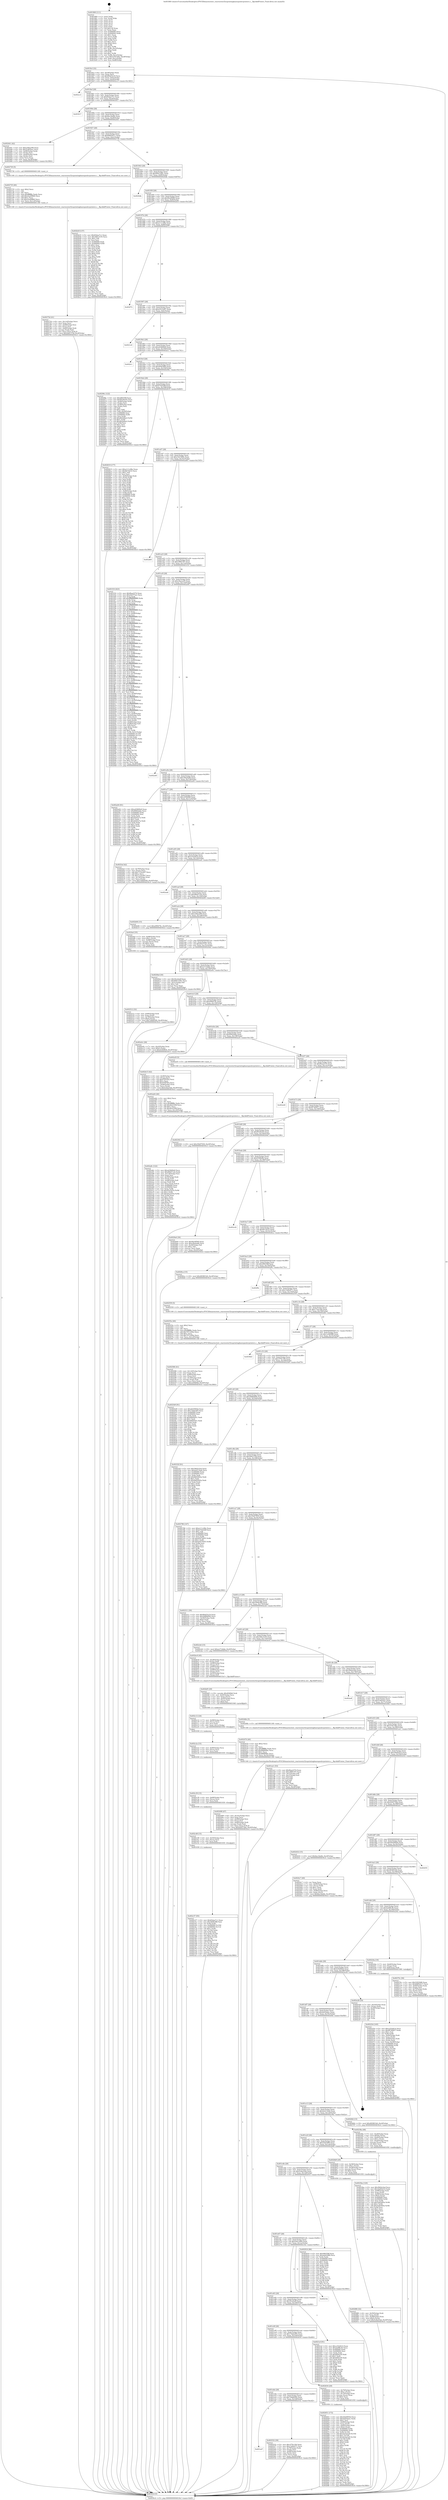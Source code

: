 digraph "0x401860" {
  label = "0x401860 (/mnt/c/Users/mathe/Desktop/tcc/POCII/binaries/extr_reactoswin32ssprintingbasespoolsvprinters.c__RpcAddPrinter_Final-ollvm.out::main(0))"
  labelloc = "t"
  node[shape=record]

  Entry [label="",width=0.3,height=0.3,shape=circle,fillcolor=black,style=filled]
  "0x4018cf" [label="{
     0x4018cf [32]\l
     | [instrs]\l
     &nbsp;&nbsp;0x4018cf \<+6\>: mov -0xc8(%rbp),%eax\l
     &nbsp;&nbsp;0x4018d5 \<+2\>: mov %eax,%ecx\l
     &nbsp;&nbsp;0x4018d7 \<+6\>: sub $0x80d25a19,%ecx\l
     &nbsp;&nbsp;0x4018dd \<+6\>: mov %eax,-0xdc(%rbp)\l
     &nbsp;&nbsp;0x4018e3 \<+6\>: mov %ecx,-0xe0(%rbp)\l
     &nbsp;&nbsp;0x4018e9 \<+6\>: je 0000000000402cc3 \<main+0x1463\>\l
  }"]
  "0x402cc3" [label="{
     0x402cc3\l
  }", style=dashed]
  "0x4018ef" [label="{
     0x4018ef [28]\l
     | [instrs]\l
     &nbsp;&nbsp;0x4018ef \<+5\>: jmp 00000000004018f4 \<main+0x94\>\l
     &nbsp;&nbsp;0x4018f4 \<+6\>: mov -0xdc(%rbp),%eax\l
     &nbsp;&nbsp;0x4018fa \<+5\>: sub $0x83daa7c1,%eax\l
     &nbsp;&nbsp;0x4018ff \<+6\>: mov %eax,-0xe4(%rbp)\l
     &nbsp;&nbsp;0x401905 \<+6\>: je 0000000000403017 \<main+0x17b7\>\l
  }"]
  Exit [label="",width=0.3,height=0.3,shape=circle,fillcolor=black,style=filled,peripheries=2]
  "0x403017" [label="{
     0x403017\l
  }", style=dashed]
  "0x40190b" [label="{
     0x40190b [28]\l
     | [instrs]\l
     &nbsp;&nbsp;0x40190b \<+5\>: jmp 0000000000401910 \<main+0xb0\>\l
     &nbsp;&nbsp;0x401910 \<+6\>: mov -0xdc(%rbp),%eax\l
     &nbsp;&nbsp;0x401916 \<+5\>: sub $0x8ac3da6b,%eax\l
     &nbsp;&nbsp;0x40191b \<+6\>: mov %eax,-0xe8(%rbp)\l
     &nbsp;&nbsp;0x401921 \<+6\>: je 0000000000402441 \<main+0xbe1\>\l
  }"]
  "0x402c57" [label="{
     0x402c57 [93]\l
     | [instrs]\l
     &nbsp;&nbsp;0x402c57 \<+5\>: mov $0x83daa7c1,%eax\l
     &nbsp;&nbsp;0x402c5c \<+5\>: mov $0x3646cf80,%esi\l
     &nbsp;&nbsp;0x402c61 \<+3\>: xor %r9d,%r9d\l
     &nbsp;&nbsp;0x402c64 \<+8\>: mov 0x406060,%r10d\l
     &nbsp;&nbsp;0x402c6c \<+8\>: mov 0x406064,%r11d\l
     &nbsp;&nbsp;0x402c74 \<+4\>: sub $0x1,%r9d\l
     &nbsp;&nbsp;0x402c78 \<+3\>: mov %r10d,%ebx\l
     &nbsp;&nbsp;0x402c7b \<+3\>: add %r9d,%ebx\l
     &nbsp;&nbsp;0x402c7e \<+4\>: imul %ebx,%r10d\l
     &nbsp;&nbsp;0x402c82 \<+4\>: and $0x1,%r10d\l
     &nbsp;&nbsp;0x402c86 \<+4\>: cmp $0x0,%r10d\l
     &nbsp;&nbsp;0x402c8a \<+4\>: sete %r14b\l
     &nbsp;&nbsp;0x402c8e \<+4\>: cmp $0xa,%r11d\l
     &nbsp;&nbsp;0x402c92 \<+4\>: setl %r15b\l
     &nbsp;&nbsp;0x402c96 \<+3\>: mov %r14b,%r12b\l
     &nbsp;&nbsp;0x402c99 \<+3\>: and %r15b,%r12b\l
     &nbsp;&nbsp;0x402c9c \<+3\>: xor %r15b,%r14b\l
     &nbsp;&nbsp;0x402c9f \<+3\>: or %r14b,%r12b\l
     &nbsp;&nbsp;0x402ca2 \<+4\>: test $0x1,%r12b\l
     &nbsp;&nbsp;0x402ca6 \<+3\>: cmovne %esi,%eax\l
     &nbsp;&nbsp;0x402ca9 \<+6\>: mov %eax,-0xc8(%rbp)\l
     &nbsp;&nbsp;0x402caf \<+5\>: jmp 00000000004030c4 \<main+0x1864\>\l
  }"]
  "0x402441" [label="{
     0x402441 [42]\l
     | [instrs]\l
     &nbsp;&nbsp;0x402441 \<+5\>: mov $0xe26ba299,%eax\l
     &nbsp;&nbsp;0x402446 \<+5\>: mov $0x3c463ea1,%ecx\l
     &nbsp;&nbsp;0x40244b \<+7\>: mov -0x90(%rbp),%rdx\l
     &nbsp;&nbsp;0x402452 \<+2\>: mov (%rdx),%esi\l
     &nbsp;&nbsp;0x402454 \<+7\>: mov -0xa0(%rbp),%rdx\l
     &nbsp;&nbsp;0x40245b \<+2\>: cmp (%rdx),%esi\l
     &nbsp;&nbsp;0x40245d \<+3\>: cmovl %ecx,%eax\l
     &nbsp;&nbsp;0x402460 \<+6\>: mov %eax,-0xc8(%rbp)\l
     &nbsp;&nbsp;0x402466 \<+5\>: jmp 00000000004030c4 \<main+0x1864\>\l
  }"]
  "0x401927" [label="{
     0x401927 [28]\l
     | [instrs]\l
     &nbsp;&nbsp;0x401927 \<+5\>: jmp 000000000040192c \<main+0xcc\>\l
     &nbsp;&nbsp;0x40192c \<+6\>: mov -0xdc(%rbp),%eax\l
     &nbsp;&nbsp;0x401932 \<+5\>: sub $0x8d85d217,%eax\l
     &nbsp;&nbsp;0x401937 \<+6\>: mov %eax,-0xec(%rbp)\l
     &nbsp;&nbsp;0x40193d \<+6\>: je 0000000000402730 \<main+0xed0\>\l
  }"]
  "0x402c48" [label="{
     0x402c48 [15]\l
     | [instrs]\l
     &nbsp;&nbsp;0x402c48 \<+4\>: mov -0x50(%rbp),%rcx\l
     &nbsp;&nbsp;0x402c4c \<+3\>: mov (%rcx),%rcx\l
     &nbsp;&nbsp;0x402c4f \<+3\>: mov %rcx,%rdi\l
     &nbsp;&nbsp;0x402c52 \<+5\>: call 0000000000401030 \<free@plt\>\l
     | [calls]\l
     &nbsp;&nbsp;0x401030 \{1\} (unknown)\l
  }"]
  "0x402730" [label="{
     0x402730 [5]\l
     | [instrs]\l
     &nbsp;&nbsp;0x402730 \<+5\>: call 0000000000401160 \<next_i\>\l
     | [calls]\l
     &nbsp;&nbsp;0x401160 \{1\} (/mnt/c/Users/mathe/Desktop/tcc/POCII/binaries/extr_reactoswin32ssprintingbasespoolsvprinters.c__RpcAddPrinter_Final-ollvm.out::next_i)\l
  }"]
  "0x401943" [label="{
     0x401943 [28]\l
     | [instrs]\l
     &nbsp;&nbsp;0x401943 \<+5\>: jmp 0000000000401948 \<main+0xe8\>\l
     &nbsp;&nbsp;0x401948 \<+6\>: mov -0xdc(%rbp),%eax\l
     &nbsp;&nbsp;0x40194e \<+5\>: sub $0x90913281,%eax\l
     &nbsp;&nbsp;0x401953 \<+6\>: mov %eax,-0xf0(%rbp)\l
     &nbsp;&nbsp;0x401959 \<+6\>: je 00000000004020db \<main+0x87b\>\l
  }"]
  "0x402c39" [label="{
     0x402c39 [15]\l
     | [instrs]\l
     &nbsp;&nbsp;0x402c39 \<+4\>: mov -0x68(%rbp),%rcx\l
     &nbsp;&nbsp;0x402c3d \<+3\>: mov (%rcx),%rcx\l
     &nbsp;&nbsp;0x402c40 \<+3\>: mov %rcx,%rdi\l
     &nbsp;&nbsp;0x402c43 \<+5\>: call 0000000000401030 \<free@plt\>\l
     | [calls]\l
     &nbsp;&nbsp;0x401030 \{1\} (unknown)\l
  }"]
  "0x4020db" [label="{
     0x4020db\l
  }", style=dashed]
  "0x40195f" [label="{
     0x40195f [28]\l
     | [instrs]\l
     &nbsp;&nbsp;0x40195f \<+5\>: jmp 0000000000401964 \<main+0x104\>\l
     &nbsp;&nbsp;0x401964 \<+6\>: mov -0xdc(%rbp),%eax\l
     &nbsp;&nbsp;0x40196a \<+5\>: sub $0x94c6f569,%eax\l
     &nbsp;&nbsp;0x40196f \<+6\>: mov %eax,-0xf4(%rbp)\l
     &nbsp;&nbsp;0x401975 \<+6\>: je 0000000000402b3f \<main+0x12df\>\l
  }"]
  "0x402c2a" [label="{
     0x402c2a [15]\l
     | [instrs]\l
     &nbsp;&nbsp;0x402c2a \<+4\>: mov -0x80(%rbp),%rcx\l
     &nbsp;&nbsp;0x402c2e \<+3\>: mov (%rcx),%rcx\l
     &nbsp;&nbsp;0x402c31 \<+3\>: mov %rcx,%rdi\l
     &nbsp;&nbsp;0x402c34 \<+5\>: call 0000000000401030 \<free@plt\>\l
     | [calls]\l
     &nbsp;&nbsp;0x401030 \{1\} (unknown)\l
  }"]
  "0x402b3f" [label="{
     0x402b3f [137]\l
     | [instrs]\l
     &nbsp;&nbsp;0x402b3f \<+5\>: mov $0x83daa7c1,%eax\l
     &nbsp;&nbsp;0x402b44 \<+5\>: mov $0x366c3155,%ecx\l
     &nbsp;&nbsp;0x402b49 \<+2\>: mov $0x1,%dl\l
     &nbsp;&nbsp;0x402b4b \<+2\>: xor %esi,%esi\l
     &nbsp;&nbsp;0x402b4d \<+7\>: mov 0x406060,%edi\l
     &nbsp;&nbsp;0x402b54 \<+8\>: mov 0x406064,%r8d\l
     &nbsp;&nbsp;0x402b5c \<+3\>: sub $0x1,%esi\l
     &nbsp;&nbsp;0x402b5f \<+3\>: mov %edi,%r9d\l
     &nbsp;&nbsp;0x402b62 \<+3\>: add %esi,%r9d\l
     &nbsp;&nbsp;0x402b65 \<+4\>: imul %r9d,%edi\l
     &nbsp;&nbsp;0x402b69 \<+3\>: and $0x1,%edi\l
     &nbsp;&nbsp;0x402b6c \<+3\>: cmp $0x0,%edi\l
     &nbsp;&nbsp;0x402b6f \<+4\>: sete %r10b\l
     &nbsp;&nbsp;0x402b73 \<+4\>: cmp $0xa,%r8d\l
     &nbsp;&nbsp;0x402b77 \<+4\>: setl %r11b\l
     &nbsp;&nbsp;0x402b7b \<+3\>: mov %r10b,%bl\l
     &nbsp;&nbsp;0x402b7e \<+3\>: xor $0xff,%bl\l
     &nbsp;&nbsp;0x402b81 \<+3\>: mov %r11b,%r14b\l
     &nbsp;&nbsp;0x402b84 \<+4\>: xor $0xff,%r14b\l
     &nbsp;&nbsp;0x402b88 \<+3\>: xor $0x0,%dl\l
     &nbsp;&nbsp;0x402b8b \<+3\>: mov %bl,%r15b\l
     &nbsp;&nbsp;0x402b8e \<+4\>: and $0x0,%r15b\l
     &nbsp;&nbsp;0x402b92 \<+3\>: and %dl,%r10b\l
     &nbsp;&nbsp;0x402b95 \<+3\>: mov %r14b,%r12b\l
     &nbsp;&nbsp;0x402b98 \<+4\>: and $0x0,%r12b\l
     &nbsp;&nbsp;0x402b9c \<+3\>: and %dl,%r11b\l
     &nbsp;&nbsp;0x402b9f \<+3\>: or %r10b,%r15b\l
     &nbsp;&nbsp;0x402ba2 \<+3\>: or %r11b,%r12b\l
     &nbsp;&nbsp;0x402ba5 \<+3\>: xor %r12b,%r15b\l
     &nbsp;&nbsp;0x402ba8 \<+3\>: or %r14b,%bl\l
     &nbsp;&nbsp;0x402bab \<+3\>: xor $0xff,%bl\l
     &nbsp;&nbsp;0x402bae \<+3\>: or $0x0,%dl\l
     &nbsp;&nbsp;0x402bb1 \<+2\>: and %dl,%bl\l
     &nbsp;&nbsp;0x402bb3 \<+3\>: or %bl,%r15b\l
     &nbsp;&nbsp;0x402bb6 \<+4\>: test $0x1,%r15b\l
     &nbsp;&nbsp;0x402bba \<+3\>: cmovne %ecx,%eax\l
     &nbsp;&nbsp;0x402bbd \<+6\>: mov %eax,-0xc8(%rbp)\l
     &nbsp;&nbsp;0x402bc3 \<+5\>: jmp 00000000004030c4 \<main+0x1864\>\l
  }"]
  "0x40197b" [label="{
     0x40197b [28]\l
     | [instrs]\l
     &nbsp;&nbsp;0x40197b \<+5\>: jmp 0000000000401980 \<main+0x120\>\l
     &nbsp;&nbsp;0x401980 \<+6\>: mov -0xdc(%rbp),%eax\l
     &nbsp;&nbsp;0x401986 \<+5\>: sub $0xa111c08e,%eax\l
     &nbsp;&nbsp;0x40198b \<+6\>: mov %eax,-0xf8(%rbp)\l
     &nbsp;&nbsp;0x401991 \<+6\>: je 0000000000402f72 \<main+0x1712\>\l
  }"]
  "0x402c12" [label="{
     0x402c12 [24]\l
     | [instrs]\l
     &nbsp;&nbsp;0x402c12 \<+7\>: mov -0x98(%rbp),%rcx\l
     &nbsp;&nbsp;0x402c19 \<+3\>: mov (%rcx),%rcx\l
     &nbsp;&nbsp;0x402c1c \<+3\>: mov %rcx,%rdi\l
     &nbsp;&nbsp;0x402c1f \<+6\>: mov %eax,-0x1cc(%rbp)\l
     &nbsp;&nbsp;0x402c25 \<+5\>: call 0000000000401030 \<free@plt\>\l
     | [calls]\l
     &nbsp;&nbsp;0x401030 \{1\} (unknown)\l
  }"]
  "0x402f72" [label="{
     0x402f72\l
  }", style=dashed]
  "0x401997" [label="{
     0x401997 [28]\l
     | [instrs]\l
     &nbsp;&nbsp;0x401997 \<+5\>: jmp 000000000040199c \<main+0x13c\>\l
     &nbsp;&nbsp;0x40199c \<+6\>: mov -0xdc(%rbp),%eax\l
     &nbsp;&nbsp;0x4019a2 \<+5\>: sub $0xa3512e87,%eax\l
     &nbsp;&nbsp;0x4019a7 \<+6\>: mov %eax,-0xfc(%rbp)\l
     &nbsp;&nbsp;0x4019ad \<+6\>: je 00000000004021e0 \<main+0x980\>\l
  }"]
  "0x402bf5" [label="{
     0x402bf5 [29]\l
     | [instrs]\l
     &nbsp;&nbsp;0x402bf5 \<+10\>: movabs $0x4040b6,%rdi\l
     &nbsp;&nbsp;0x402bff \<+4\>: mov -0x40(%rbp),%rcx\l
     &nbsp;&nbsp;0x402c03 \<+2\>: mov %eax,(%rcx)\l
     &nbsp;&nbsp;0x402c05 \<+4\>: mov -0x40(%rbp),%rcx\l
     &nbsp;&nbsp;0x402c09 \<+2\>: mov (%rcx),%esi\l
     &nbsp;&nbsp;0x402c0b \<+2\>: mov $0x0,%al\l
     &nbsp;&nbsp;0x402c0d \<+5\>: call 0000000000401040 \<printf@plt\>\l
     | [calls]\l
     &nbsp;&nbsp;0x401040 \{1\} (unknown)\l
  }"]
  "0x4021e0" [label="{
     0x4021e0\l
  }", style=dashed]
  "0x4019b3" [label="{
     0x4019b3 [28]\l
     | [instrs]\l
     &nbsp;&nbsp;0x4019b3 \<+5\>: jmp 00000000004019b8 \<main+0x158\>\l
     &nbsp;&nbsp;0x4019b8 \<+6\>: mov -0xdc(%rbp),%eax\l
     &nbsp;&nbsp;0x4019be \<+5\>: sub $0xa43669e8,%eax\l
     &nbsp;&nbsp;0x4019c3 \<+6\>: mov %eax,-0x100(%rbp)\l
     &nbsp;&nbsp;0x4019c9 \<+6\>: je 0000000000402fc1 \<main+0x1761\>\l
  }"]
  "0x402a8c" [label="{
     0x402a8c [122]\l
     | [instrs]\l
     &nbsp;&nbsp;0x402a8c \<+5\>: mov $0xa43669e8,%ecx\l
     &nbsp;&nbsp;0x402a91 \<+5\>: mov $0xd8447ceb,%edx\l
     &nbsp;&nbsp;0x402a96 \<+6\>: mov -0x1c8(%rbp),%esi\l
     &nbsp;&nbsp;0x402a9c \<+3\>: imul %eax,%esi\l
     &nbsp;&nbsp;0x402a9f \<+4\>: mov -0x50(%rbp),%rdi\l
     &nbsp;&nbsp;0x402aa3 \<+3\>: mov (%rdi),%rdi\l
     &nbsp;&nbsp;0x402aa6 \<+4\>: mov -0x48(%rbp),%r8\l
     &nbsp;&nbsp;0x402aaa \<+3\>: movslq (%r8),%r8\l
     &nbsp;&nbsp;0x402aad \<+4\>: mov %esi,(%rdi,%r8,4)\l
     &nbsp;&nbsp;0x402ab1 \<+7\>: mov 0x406060,%eax\l
     &nbsp;&nbsp;0x402ab8 \<+7\>: mov 0x406064,%esi\l
     &nbsp;&nbsp;0x402abf \<+3\>: mov %eax,%r9d\l
     &nbsp;&nbsp;0x402ac2 \<+7\>: sub $0x45a32f1b,%r9d\l
     &nbsp;&nbsp;0x402ac9 \<+4\>: sub $0x1,%r9d\l
     &nbsp;&nbsp;0x402acd \<+7\>: add $0x45a32f1b,%r9d\l
     &nbsp;&nbsp;0x402ad4 \<+4\>: imul %r9d,%eax\l
     &nbsp;&nbsp;0x402ad8 \<+3\>: and $0x1,%eax\l
     &nbsp;&nbsp;0x402adb \<+3\>: cmp $0x0,%eax\l
     &nbsp;&nbsp;0x402ade \<+4\>: sete %r10b\l
     &nbsp;&nbsp;0x402ae2 \<+3\>: cmp $0xa,%esi\l
     &nbsp;&nbsp;0x402ae5 \<+4\>: setl %r11b\l
     &nbsp;&nbsp;0x402ae9 \<+3\>: mov %r10b,%bl\l
     &nbsp;&nbsp;0x402aec \<+3\>: and %r11b,%bl\l
     &nbsp;&nbsp;0x402aef \<+3\>: xor %r11b,%r10b\l
     &nbsp;&nbsp;0x402af2 \<+3\>: or %r10b,%bl\l
     &nbsp;&nbsp;0x402af5 \<+3\>: test $0x1,%bl\l
     &nbsp;&nbsp;0x402af8 \<+3\>: cmovne %edx,%ecx\l
     &nbsp;&nbsp;0x402afb \<+6\>: mov %ecx,-0xc8(%rbp)\l
     &nbsp;&nbsp;0x402b01 \<+5\>: jmp 00000000004030c4 \<main+0x1864\>\l
  }"]
  "0x402fc1" [label="{
     0x402fc1\l
  }", style=dashed]
  "0x4019cf" [label="{
     0x4019cf [28]\l
     | [instrs]\l
     &nbsp;&nbsp;0x4019cf \<+5\>: jmp 00000000004019d4 \<main+0x174\>\l
     &nbsp;&nbsp;0x4019d4 \<+6\>: mov -0xdc(%rbp),%eax\l
     &nbsp;&nbsp;0x4019da \<+5\>: sub $0xa6443f89,%eax\l
     &nbsp;&nbsp;0x4019df \<+6\>: mov %eax,-0x104(%rbp)\l
     &nbsp;&nbsp;0x4019e5 \<+6\>: je 000000000040296c \<main+0x110c\>\l
  }"]
  "0x402a64" [label="{
     0x402a64 [40]\l
     | [instrs]\l
     &nbsp;&nbsp;0x402a64 \<+5\>: mov $0x2,%ecx\l
     &nbsp;&nbsp;0x402a69 \<+1\>: cltd\l
     &nbsp;&nbsp;0x402a6a \<+2\>: idiv %ecx\l
     &nbsp;&nbsp;0x402a6c \<+6\>: imul $0xfffffffe,%edx,%ecx\l
     &nbsp;&nbsp;0x402a72 \<+6\>: add $0x4fc4180f,%ecx\l
     &nbsp;&nbsp;0x402a78 \<+3\>: add $0x1,%ecx\l
     &nbsp;&nbsp;0x402a7b \<+6\>: sub $0x4fc4180f,%ecx\l
     &nbsp;&nbsp;0x402a81 \<+6\>: mov %ecx,-0x1c8(%rbp)\l
     &nbsp;&nbsp;0x402a87 \<+5\>: call 0000000000401160 \<next_i\>\l
     | [calls]\l
     &nbsp;&nbsp;0x401160 \{1\} (/mnt/c/Users/mathe/Desktop/tcc/POCII/binaries/extr_reactoswin32ssprintingbasespoolsvprinters.c__RpcAddPrinter_Final-ollvm.out::next_i)\l
  }"]
  "0x40296c" [label="{
     0x40296c [122]\l
     | [instrs]\l
     &nbsp;&nbsp;0x40296c \<+5\>: mov $0xd96358f,%eax\l
     &nbsp;&nbsp;0x402971 \<+5\>: mov $0xf9160c63,%ecx\l
     &nbsp;&nbsp;0x402976 \<+4\>: mov -0x48(%rbp),%rdx\l
     &nbsp;&nbsp;0x40297a \<+2\>: mov (%rdx),%esi\l
     &nbsp;&nbsp;0x40297c \<+4\>: mov -0x58(%rbp),%rdx\l
     &nbsp;&nbsp;0x402980 \<+2\>: cmp (%rdx),%esi\l
     &nbsp;&nbsp;0x402982 \<+4\>: setl %dil\l
     &nbsp;&nbsp;0x402986 \<+4\>: and $0x1,%dil\l
     &nbsp;&nbsp;0x40298a \<+4\>: mov %dil,-0x29(%rbp)\l
     &nbsp;&nbsp;0x40298e \<+7\>: mov 0x406060,%esi\l
     &nbsp;&nbsp;0x402995 \<+8\>: mov 0x406064,%r8d\l
     &nbsp;&nbsp;0x40299d \<+3\>: mov %esi,%r9d\l
     &nbsp;&nbsp;0x4029a0 \<+7\>: add $0xd62d4be3,%r9d\l
     &nbsp;&nbsp;0x4029a7 \<+4\>: sub $0x1,%r9d\l
     &nbsp;&nbsp;0x4029ab \<+7\>: sub $0xd62d4be3,%r9d\l
     &nbsp;&nbsp;0x4029b2 \<+4\>: imul %r9d,%esi\l
     &nbsp;&nbsp;0x4029b6 \<+3\>: and $0x1,%esi\l
     &nbsp;&nbsp;0x4029b9 \<+3\>: cmp $0x0,%esi\l
     &nbsp;&nbsp;0x4029bc \<+4\>: sete %dil\l
     &nbsp;&nbsp;0x4029c0 \<+4\>: cmp $0xa,%r8d\l
     &nbsp;&nbsp;0x4029c4 \<+4\>: setl %r10b\l
     &nbsp;&nbsp;0x4029c8 \<+3\>: mov %dil,%r11b\l
     &nbsp;&nbsp;0x4029cb \<+3\>: and %r10b,%r11b\l
     &nbsp;&nbsp;0x4029ce \<+3\>: xor %r10b,%dil\l
     &nbsp;&nbsp;0x4029d1 \<+3\>: or %dil,%r11b\l
     &nbsp;&nbsp;0x4029d4 \<+4\>: test $0x1,%r11b\l
     &nbsp;&nbsp;0x4029d8 \<+3\>: cmovne %ecx,%eax\l
     &nbsp;&nbsp;0x4029db \<+6\>: mov %eax,-0xc8(%rbp)\l
     &nbsp;&nbsp;0x4029e1 \<+5\>: jmp 00000000004030c4 \<main+0x1864\>\l
  }"]
  "0x4019eb" [label="{
     0x4019eb [28]\l
     | [instrs]\l
     &nbsp;&nbsp;0x4019eb \<+5\>: jmp 00000000004019f0 \<main+0x190\>\l
     &nbsp;&nbsp;0x4019f0 \<+6\>: mov -0xdc(%rbp),%eax\l
     &nbsp;&nbsp;0x4019f6 \<+5\>: sub $0xb75d328f,%eax\l
     &nbsp;&nbsp;0x4019fb \<+6\>: mov %eax,-0x108(%rbp)\l
     &nbsp;&nbsp;0x401a01 \<+6\>: je 0000000000402819 \<main+0xfb9\>\l
  }"]
  "0x4028f6" [label="{
     0x4028f6 [32]\l
     | [instrs]\l
     &nbsp;&nbsp;0x4028f6 \<+4\>: mov -0x50(%rbp),%rdi\l
     &nbsp;&nbsp;0x4028fa \<+3\>: mov %rax,(%rdi)\l
     &nbsp;&nbsp;0x4028fd \<+4\>: mov -0x48(%rbp),%rax\l
     &nbsp;&nbsp;0x402901 \<+6\>: movl $0x0,(%rax)\l
     &nbsp;&nbsp;0x402907 \<+10\>: movl $0x5c8a23ab,-0xc8(%rbp)\l
     &nbsp;&nbsp;0x402911 \<+5\>: jmp 00000000004030c4 \<main+0x1864\>\l
  }"]
  "0x402819" [label="{
     0x402819 [177]\l
     | [instrs]\l
     &nbsp;&nbsp;0x402819 \<+5\>: mov $0xa111c08e,%eax\l
     &nbsp;&nbsp;0x40281e \<+5\>: mov $0x6b7d233,%ecx\l
     &nbsp;&nbsp;0x402823 \<+2\>: mov $0x1,%dl\l
     &nbsp;&nbsp;0x402825 \<+2\>: xor %esi,%esi\l
     &nbsp;&nbsp;0x402827 \<+4\>: mov -0x60(%rbp),%rdi\l
     &nbsp;&nbsp;0x40282b \<+3\>: mov (%rdi),%r8d\l
     &nbsp;&nbsp;0x40282e \<+3\>: mov %esi,%r9d\l
     &nbsp;&nbsp;0x402831 \<+3\>: sub %r8d,%r9d\l
     &nbsp;&nbsp;0x402834 \<+3\>: mov %esi,%r8d\l
     &nbsp;&nbsp;0x402837 \<+4\>: sub $0x1,%r8d\l
     &nbsp;&nbsp;0x40283b \<+3\>: add %r8d,%r9d\l
     &nbsp;&nbsp;0x40283e \<+3\>: mov %esi,%r8d\l
     &nbsp;&nbsp;0x402841 \<+3\>: sub %r9d,%r8d\l
     &nbsp;&nbsp;0x402844 \<+4\>: mov -0x60(%rbp),%rdi\l
     &nbsp;&nbsp;0x402848 \<+3\>: mov %r8d,(%rdi)\l
     &nbsp;&nbsp;0x40284b \<+8\>: mov 0x406060,%r8d\l
     &nbsp;&nbsp;0x402853 \<+8\>: mov 0x406064,%r9d\l
     &nbsp;&nbsp;0x40285b \<+3\>: sub $0x1,%esi\l
     &nbsp;&nbsp;0x40285e \<+3\>: mov %r8d,%r10d\l
     &nbsp;&nbsp;0x402861 \<+3\>: add %esi,%r10d\l
     &nbsp;&nbsp;0x402864 \<+4\>: imul %r10d,%r8d\l
     &nbsp;&nbsp;0x402868 \<+4\>: and $0x1,%r8d\l
     &nbsp;&nbsp;0x40286c \<+4\>: cmp $0x0,%r8d\l
     &nbsp;&nbsp;0x402870 \<+4\>: sete %r11b\l
     &nbsp;&nbsp;0x402874 \<+4\>: cmp $0xa,%r9d\l
     &nbsp;&nbsp;0x402878 \<+3\>: setl %bl\l
     &nbsp;&nbsp;0x40287b \<+3\>: mov %r11b,%r14b\l
     &nbsp;&nbsp;0x40287e \<+4\>: xor $0xff,%r14b\l
     &nbsp;&nbsp;0x402882 \<+3\>: mov %bl,%r15b\l
     &nbsp;&nbsp;0x402885 \<+4\>: xor $0xff,%r15b\l
     &nbsp;&nbsp;0x402889 \<+3\>: xor $0x0,%dl\l
     &nbsp;&nbsp;0x40288c \<+3\>: mov %r14b,%r12b\l
     &nbsp;&nbsp;0x40288f \<+4\>: and $0x0,%r12b\l
     &nbsp;&nbsp;0x402893 \<+3\>: and %dl,%r11b\l
     &nbsp;&nbsp;0x402896 \<+3\>: mov %r15b,%r13b\l
     &nbsp;&nbsp;0x402899 \<+4\>: and $0x0,%r13b\l
     &nbsp;&nbsp;0x40289d \<+2\>: and %dl,%bl\l
     &nbsp;&nbsp;0x40289f \<+3\>: or %r11b,%r12b\l
     &nbsp;&nbsp;0x4028a2 \<+3\>: or %bl,%r13b\l
     &nbsp;&nbsp;0x4028a5 \<+3\>: xor %r13b,%r12b\l
     &nbsp;&nbsp;0x4028a8 \<+3\>: or %r15b,%r14b\l
     &nbsp;&nbsp;0x4028ab \<+4\>: xor $0xff,%r14b\l
     &nbsp;&nbsp;0x4028af \<+3\>: or $0x0,%dl\l
     &nbsp;&nbsp;0x4028b2 \<+3\>: and %dl,%r14b\l
     &nbsp;&nbsp;0x4028b5 \<+3\>: or %r14b,%r12b\l
     &nbsp;&nbsp;0x4028b8 \<+4\>: test $0x1,%r12b\l
     &nbsp;&nbsp;0x4028bc \<+3\>: cmovne %ecx,%eax\l
     &nbsp;&nbsp;0x4028bf \<+6\>: mov %eax,-0xc8(%rbp)\l
     &nbsp;&nbsp;0x4028c5 \<+5\>: jmp 00000000004030c4 \<main+0x1864\>\l
  }"]
  "0x401a07" [label="{
     0x401a07 [28]\l
     | [instrs]\l
     &nbsp;&nbsp;0x401a07 \<+5\>: jmp 0000000000401a0c \<main+0x1ac\>\l
     &nbsp;&nbsp;0x401a0c \<+6\>: mov -0xdc(%rbp),%eax\l
     &nbsp;&nbsp;0x401a12 \<+5\>: sub $0xc5d1569e,%eax\l
     &nbsp;&nbsp;0x401a17 \<+6\>: mov %eax,-0x10c(%rbp)\l
     &nbsp;&nbsp;0x401a1d \<+6\>: je 0000000000402d65 \<main+0x1505\>\l
  }"]
  "0x40275d" [label="{
     0x40275d [41]\l
     | [instrs]\l
     &nbsp;&nbsp;0x40275d \<+6\>: mov -0x1c4(%rbp),%ecx\l
     &nbsp;&nbsp;0x402763 \<+3\>: imul %eax,%ecx\l
     &nbsp;&nbsp;0x402766 \<+4\>: mov -0x68(%rbp),%rsi\l
     &nbsp;&nbsp;0x40276a \<+3\>: mov (%rsi),%rsi\l
     &nbsp;&nbsp;0x40276d \<+4\>: mov -0x60(%rbp),%rdi\l
     &nbsp;&nbsp;0x402771 \<+3\>: movslq (%rdi),%rdi\l
     &nbsp;&nbsp;0x402774 \<+3\>: mov %ecx,(%rsi,%rdi,4)\l
     &nbsp;&nbsp;0x402777 \<+10\>: movl $0x2b8137bf,-0xc8(%rbp)\l
     &nbsp;&nbsp;0x402781 \<+5\>: jmp 00000000004030c4 \<main+0x1864\>\l
  }"]
  "0x402d65" [label="{
     0x402d65\l
  }", style=dashed]
  "0x401a23" [label="{
     0x401a23 [28]\l
     | [instrs]\l
     &nbsp;&nbsp;0x401a23 \<+5\>: jmp 0000000000401a28 \<main+0x1c8\>\l
     &nbsp;&nbsp;0x401a28 \<+6\>: mov -0xdc(%rbp),%eax\l
     &nbsp;&nbsp;0x401a2e \<+5\>: sub $0xc89615f7,%eax\l
     &nbsp;&nbsp;0x401a33 \<+6\>: mov %eax,-0x110(%rbp)\l
     &nbsp;&nbsp;0x401a39 \<+6\>: je 0000000000401f16 \<main+0x6b6\>\l
  }"]
  "0x402735" [label="{
     0x402735 [40]\l
     | [instrs]\l
     &nbsp;&nbsp;0x402735 \<+5\>: mov $0x2,%ecx\l
     &nbsp;&nbsp;0x40273a \<+1\>: cltd\l
     &nbsp;&nbsp;0x40273b \<+2\>: idiv %ecx\l
     &nbsp;&nbsp;0x40273d \<+6\>: imul $0xfffffffe,%edx,%ecx\l
     &nbsp;&nbsp;0x402743 \<+6\>: add $0x22a49860,%ecx\l
     &nbsp;&nbsp;0x402749 \<+3\>: add $0x1,%ecx\l
     &nbsp;&nbsp;0x40274c \<+6\>: sub $0x22a49860,%ecx\l
     &nbsp;&nbsp;0x402752 \<+6\>: mov %ecx,-0x1c4(%rbp)\l
     &nbsp;&nbsp;0x402758 \<+5\>: call 0000000000401160 \<next_i\>\l
     | [calls]\l
     &nbsp;&nbsp;0x401160 \{1\} (/mnt/c/Users/mathe/Desktop/tcc/POCII/binaries/extr_reactoswin32ssprintingbasespoolsvprinters.c__RpcAddPrinter_Final-ollvm.out::next_i)\l
  }"]
  "0x401f16" [label="{
     0x401f16 [423]\l
     | [instrs]\l
     &nbsp;&nbsp;0x401f16 \<+5\>: mov $0xf6aa2374,%eax\l
     &nbsp;&nbsp;0x401f1b \<+5\>: mov $0xe62373a1,%ecx\l
     &nbsp;&nbsp;0x401f20 \<+3\>: mov %rsp,%rdx\l
     &nbsp;&nbsp;0x401f23 \<+4\>: add $0xfffffffffffffff0,%rdx\l
     &nbsp;&nbsp;0x401f27 \<+3\>: mov %rdx,%rsp\l
     &nbsp;&nbsp;0x401f2a \<+7\>: mov %rdx,-0xc0(%rbp)\l
     &nbsp;&nbsp;0x401f31 \<+3\>: mov %rsp,%rdx\l
     &nbsp;&nbsp;0x401f34 \<+4\>: add $0xfffffffffffffff0,%rdx\l
     &nbsp;&nbsp;0x401f38 \<+3\>: mov %rdx,%rsp\l
     &nbsp;&nbsp;0x401f3b \<+3\>: mov %rsp,%rsi\l
     &nbsp;&nbsp;0x401f3e \<+4\>: add $0xfffffffffffffff0,%rsi\l
     &nbsp;&nbsp;0x401f42 \<+3\>: mov %rsi,%rsp\l
     &nbsp;&nbsp;0x401f45 \<+7\>: mov %rsi,-0xb8(%rbp)\l
     &nbsp;&nbsp;0x401f4c \<+3\>: mov %rsp,%rsi\l
     &nbsp;&nbsp;0x401f4f \<+4\>: add $0xfffffffffffffff0,%rsi\l
     &nbsp;&nbsp;0x401f53 \<+3\>: mov %rsi,%rsp\l
     &nbsp;&nbsp;0x401f56 \<+7\>: mov %rsi,-0xb0(%rbp)\l
     &nbsp;&nbsp;0x401f5d \<+3\>: mov %rsp,%rsi\l
     &nbsp;&nbsp;0x401f60 \<+4\>: add $0xfffffffffffffff0,%rsi\l
     &nbsp;&nbsp;0x401f64 \<+3\>: mov %rsi,%rsp\l
     &nbsp;&nbsp;0x401f67 \<+7\>: mov %rsi,-0xa8(%rbp)\l
     &nbsp;&nbsp;0x401f6e \<+3\>: mov %rsp,%rsi\l
     &nbsp;&nbsp;0x401f71 \<+4\>: add $0xfffffffffffffff0,%rsi\l
     &nbsp;&nbsp;0x401f75 \<+3\>: mov %rsi,%rsp\l
     &nbsp;&nbsp;0x401f78 \<+7\>: mov %rsi,-0xa0(%rbp)\l
     &nbsp;&nbsp;0x401f7f \<+3\>: mov %rsp,%rsi\l
     &nbsp;&nbsp;0x401f82 \<+4\>: add $0xfffffffffffffff0,%rsi\l
     &nbsp;&nbsp;0x401f86 \<+3\>: mov %rsi,%rsp\l
     &nbsp;&nbsp;0x401f89 \<+7\>: mov %rsi,-0x98(%rbp)\l
     &nbsp;&nbsp;0x401f90 \<+3\>: mov %rsp,%rsi\l
     &nbsp;&nbsp;0x401f93 \<+4\>: add $0xfffffffffffffff0,%rsi\l
     &nbsp;&nbsp;0x401f97 \<+3\>: mov %rsi,%rsp\l
     &nbsp;&nbsp;0x401f9a \<+7\>: mov %rsi,-0x90(%rbp)\l
     &nbsp;&nbsp;0x401fa1 \<+3\>: mov %rsp,%rsi\l
     &nbsp;&nbsp;0x401fa4 \<+4\>: add $0xfffffffffffffff0,%rsi\l
     &nbsp;&nbsp;0x401fa8 \<+3\>: mov %rsi,%rsp\l
     &nbsp;&nbsp;0x401fab \<+7\>: mov %rsi,-0x88(%rbp)\l
     &nbsp;&nbsp;0x401fb2 \<+3\>: mov %rsp,%rsi\l
     &nbsp;&nbsp;0x401fb5 \<+4\>: add $0xfffffffffffffff0,%rsi\l
     &nbsp;&nbsp;0x401fb9 \<+3\>: mov %rsi,%rsp\l
     &nbsp;&nbsp;0x401fbc \<+4\>: mov %rsi,-0x80(%rbp)\l
     &nbsp;&nbsp;0x401fc0 \<+3\>: mov %rsp,%rsi\l
     &nbsp;&nbsp;0x401fc3 \<+4\>: add $0xfffffffffffffff0,%rsi\l
     &nbsp;&nbsp;0x401fc7 \<+3\>: mov %rsi,%rsp\l
     &nbsp;&nbsp;0x401fca \<+4\>: mov %rsi,-0x78(%rbp)\l
     &nbsp;&nbsp;0x401fce \<+3\>: mov %rsp,%rsi\l
     &nbsp;&nbsp;0x401fd1 \<+4\>: add $0xfffffffffffffff0,%rsi\l
     &nbsp;&nbsp;0x401fd5 \<+3\>: mov %rsi,%rsp\l
     &nbsp;&nbsp;0x401fd8 \<+4\>: mov %rsi,-0x70(%rbp)\l
     &nbsp;&nbsp;0x401fdc \<+3\>: mov %rsp,%rsi\l
     &nbsp;&nbsp;0x401fdf \<+4\>: add $0xfffffffffffffff0,%rsi\l
     &nbsp;&nbsp;0x401fe3 \<+3\>: mov %rsi,%rsp\l
     &nbsp;&nbsp;0x401fe6 \<+4\>: mov %rsi,-0x68(%rbp)\l
     &nbsp;&nbsp;0x401fea \<+3\>: mov %rsp,%rsi\l
     &nbsp;&nbsp;0x401fed \<+4\>: add $0xfffffffffffffff0,%rsi\l
     &nbsp;&nbsp;0x401ff1 \<+3\>: mov %rsi,%rsp\l
     &nbsp;&nbsp;0x401ff4 \<+4\>: mov %rsi,-0x60(%rbp)\l
     &nbsp;&nbsp;0x401ff8 \<+3\>: mov %rsp,%rsi\l
     &nbsp;&nbsp;0x401ffb \<+4\>: add $0xfffffffffffffff0,%rsi\l
     &nbsp;&nbsp;0x401fff \<+3\>: mov %rsi,%rsp\l
     &nbsp;&nbsp;0x402002 \<+4\>: mov %rsi,-0x58(%rbp)\l
     &nbsp;&nbsp;0x402006 \<+3\>: mov %rsp,%rsi\l
     &nbsp;&nbsp;0x402009 \<+4\>: add $0xfffffffffffffff0,%rsi\l
     &nbsp;&nbsp;0x40200d \<+3\>: mov %rsi,%rsp\l
     &nbsp;&nbsp;0x402010 \<+4\>: mov %rsi,-0x50(%rbp)\l
     &nbsp;&nbsp;0x402014 \<+3\>: mov %rsp,%rsi\l
     &nbsp;&nbsp;0x402017 \<+4\>: add $0xfffffffffffffff0,%rsi\l
     &nbsp;&nbsp;0x40201b \<+3\>: mov %rsi,%rsp\l
     &nbsp;&nbsp;0x40201e \<+4\>: mov %rsi,-0x48(%rbp)\l
     &nbsp;&nbsp;0x402022 \<+3\>: mov %rsp,%rsi\l
     &nbsp;&nbsp;0x402025 \<+4\>: add $0xfffffffffffffff0,%rsi\l
     &nbsp;&nbsp;0x402029 \<+3\>: mov %rsi,%rsp\l
     &nbsp;&nbsp;0x40202c \<+4\>: mov %rsi,-0x40(%rbp)\l
     &nbsp;&nbsp;0x402030 \<+7\>: mov -0xc0(%rbp),%rsi\l
     &nbsp;&nbsp;0x402037 \<+6\>: movl $0x0,(%rsi)\l
     &nbsp;&nbsp;0x40203d \<+6\>: mov -0xcc(%rbp),%edi\l
     &nbsp;&nbsp;0x402043 \<+2\>: mov %edi,(%rdx)\l
     &nbsp;&nbsp;0x402045 \<+7\>: mov -0xb8(%rbp),%rsi\l
     &nbsp;&nbsp;0x40204c \<+7\>: mov -0xd8(%rbp),%r8\l
     &nbsp;&nbsp;0x402053 \<+3\>: mov %r8,(%rsi)\l
     &nbsp;&nbsp;0x402056 \<+3\>: cmpl $0x2,(%rdx)\l
     &nbsp;&nbsp;0x402059 \<+4\>: setne %r9b\l
     &nbsp;&nbsp;0x40205d \<+4\>: and $0x1,%r9b\l
     &nbsp;&nbsp;0x402061 \<+4\>: mov %r9b,-0x31(%rbp)\l
     &nbsp;&nbsp;0x402065 \<+8\>: mov 0x406060,%r10d\l
     &nbsp;&nbsp;0x40206d \<+8\>: mov 0x406064,%r11d\l
     &nbsp;&nbsp;0x402075 \<+3\>: mov %r10d,%ebx\l
     &nbsp;&nbsp;0x402078 \<+6\>: add $0x32c5b35e,%ebx\l
     &nbsp;&nbsp;0x40207e \<+3\>: sub $0x1,%ebx\l
     &nbsp;&nbsp;0x402081 \<+6\>: sub $0x32c5b35e,%ebx\l
     &nbsp;&nbsp;0x402087 \<+4\>: imul %ebx,%r10d\l
     &nbsp;&nbsp;0x40208b \<+4\>: and $0x1,%r10d\l
     &nbsp;&nbsp;0x40208f \<+4\>: cmp $0x0,%r10d\l
     &nbsp;&nbsp;0x402093 \<+4\>: sete %r9b\l
     &nbsp;&nbsp;0x402097 \<+4\>: cmp $0xa,%r11d\l
     &nbsp;&nbsp;0x40209b \<+4\>: setl %r14b\l
     &nbsp;&nbsp;0x40209f \<+3\>: mov %r9b,%r15b\l
     &nbsp;&nbsp;0x4020a2 \<+3\>: and %r14b,%r15b\l
     &nbsp;&nbsp;0x4020a5 \<+3\>: xor %r14b,%r9b\l
     &nbsp;&nbsp;0x4020a8 \<+3\>: or %r9b,%r15b\l
     &nbsp;&nbsp;0x4020ab \<+4\>: test $0x1,%r15b\l
     &nbsp;&nbsp;0x4020af \<+3\>: cmovne %ecx,%eax\l
     &nbsp;&nbsp;0x4020b2 \<+6\>: mov %eax,-0xc8(%rbp)\l
     &nbsp;&nbsp;0x4020b8 \<+5\>: jmp 00000000004030c4 \<main+0x1864\>\l
  }"]
  "0x401a3f" [label="{
     0x401a3f [28]\l
     | [instrs]\l
     &nbsp;&nbsp;0x401a3f \<+5\>: jmp 0000000000401a44 \<main+0x1e4\>\l
     &nbsp;&nbsp;0x401a44 \<+6\>: mov -0xdc(%rbp),%eax\l
     &nbsp;&nbsp;0x401a4a \<+5\>: sub $0xc8aeca35,%eax\l
     &nbsp;&nbsp;0x401a4f \<+6\>: mov %eax,-0x114(%rbp)\l
     &nbsp;&nbsp;0x401a55 \<+6\>: je 0000000000402e85 \<main+0x1625\>\l
  }"]
  "0x402651" [label="{
     0x402651 [172]\l
     | [instrs]\l
     &nbsp;&nbsp;0x402651 \<+5\>: mov $0x4420904d,%ecx\l
     &nbsp;&nbsp;0x402656 \<+5\>: mov $0x4d55daec,%edx\l
     &nbsp;&nbsp;0x40265b \<+3\>: mov $0x1,%sil\l
     &nbsp;&nbsp;0x40265e \<+4\>: mov -0x68(%rbp),%rdi\l
     &nbsp;&nbsp;0x402662 \<+3\>: mov %rax,(%rdi)\l
     &nbsp;&nbsp;0x402665 \<+4\>: mov -0x60(%rbp),%rax\l
     &nbsp;&nbsp;0x402669 \<+6\>: movl $0x0,(%rax)\l
     &nbsp;&nbsp;0x40266f \<+8\>: mov 0x406060,%r8d\l
     &nbsp;&nbsp;0x402677 \<+8\>: mov 0x406064,%r9d\l
     &nbsp;&nbsp;0x40267f \<+3\>: mov %r8d,%r10d\l
     &nbsp;&nbsp;0x402682 \<+7\>: add $0x4a5ae2a9,%r10d\l
     &nbsp;&nbsp;0x402689 \<+4\>: sub $0x1,%r10d\l
     &nbsp;&nbsp;0x40268d \<+7\>: sub $0x4a5ae2a9,%r10d\l
     &nbsp;&nbsp;0x402694 \<+4\>: imul %r10d,%r8d\l
     &nbsp;&nbsp;0x402698 \<+4\>: and $0x1,%r8d\l
     &nbsp;&nbsp;0x40269c \<+4\>: cmp $0x0,%r8d\l
     &nbsp;&nbsp;0x4026a0 \<+4\>: sete %r11b\l
     &nbsp;&nbsp;0x4026a4 \<+4\>: cmp $0xa,%r9d\l
     &nbsp;&nbsp;0x4026a8 \<+3\>: setl %bl\l
     &nbsp;&nbsp;0x4026ab \<+3\>: mov %r11b,%r14b\l
     &nbsp;&nbsp;0x4026ae \<+4\>: xor $0xff,%r14b\l
     &nbsp;&nbsp;0x4026b2 \<+3\>: mov %bl,%r15b\l
     &nbsp;&nbsp;0x4026b5 \<+4\>: xor $0xff,%r15b\l
     &nbsp;&nbsp;0x4026b9 \<+4\>: xor $0x1,%sil\l
     &nbsp;&nbsp;0x4026bd \<+3\>: mov %r14b,%r12b\l
     &nbsp;&nbsp;0x4026c0 \<+4\>: and $0xff,%r12b\l
     &nbsp;&nbsp;0x4026c4 \<+3\>: and %sil,%r11b\l
     &nbsp;&nbsp;0x4026c7 \<+3\>: mov %r15b,%r13b\l
     &nbsp;&nbsp;0x4026ca \<+4\>: and $0xff,%r13b\l
     &nbsp;&nbsp;0x4026ce \<+3\>: and %sil,%bl\l
     &nbsp;&nbsp;0x4026d1 \<+3\>: or %r11b,%r12b\l
     &nbsp;&nbsp;0x4026d4 \<+3\>: or %bl,%r13b\l
     &nbsp;&nbsp;0x4026d7 \<+3\>: xor %r13b,%r12b\l
     &nbsp;&nbsp;0x4026da \<+3\>: or %r15b,%r14b\l
     &nbsp;&nbsp;0x4026dd \<+4\>: xor $0xff,%r14b\l
     &nbsp;&nbsp;0x4026e1 \<+4\>: or $0x1,%sil\l
     &nbsp;&nbsp;0x4026e5 \<+3\>: and %sil,%r14b\l
     &nbsp;&nbsp;0x4026e8 \<+3\>: or %r14b,%r12b\l
     &nbsp;&nbsp;0x4026eb \<+4\>: test $0x1,%r12b\l
     &nbsp;&nbsp;0x4026ef \<+3\>: cmovne %edx,%ecx\l
     &nbsp;&nbsp;0x4026f2 \<+6\>: mov %ecx,-0xc8(%rbp)\l
     &nbsp;&nbsp;0x4026f8 \<+5\>: jmp 00000000004030c4 \<main+0x1864\>\l
  }"]
  "0x402e85" [label="{
     0x402e85\l
  }", style=dashed]
  "0x401a5b" [label="{
     0x401a5b [28]\l
     | [instrs]\l
     &nbsp;&nbsp;0x401a5b \<+5\>: jmp 0000000000401a60 \<main+0x200\>\l
     &nbsp;&nbsp;0x401a60 \<+6\>: mov -0xdc(%rbp),%eax\l
     &nbsp;&nbsp;0x401a66 \<+5\>: sub $0xc94a0a66,%eax\l
     &nbsp;&nbsp;0x401a6b \<+6\>: mov %eax,-0x118(%rbp)\l
     &nbsp;&nbsp;0x401a71 \<+6\>: je 0000000000402a04 \<main+0x11a4\>\l
  }"]
  "0x402586" [label="{
     0x402586 [41]\l
     | [instrs]\l
     &nbsp;&nbsp;0x402586 \<+6\>: mov -0x1c0(%rbp),%ecx\l
     &nbsp;&nbsp;0x40258c \<+3\>: imul %eax,%ecx\l
     &nbsp;&nbsp;0x40258f \<+4\>: mov -0x80(%rbp),%rsi\l
     &nbsp;&nbsp;0x402593 \<+3\>: mov (%rsi),%rsi\l
     &nbsp;&nbsp;0x402596 \<+4\>: mov -0x78(%rbp),%rdi\l
     &nbsp;&nbsp;0x40259a \<+3\>: movslq (%rdi),%rdi\l
     &nbsp;&nbsp;0x40259d \<+3\>: mov %ecx,(%rsi,%rdi,4)\l
     &nbsp;&nbsp;0x4025a0 \<+10\>: movl $0xcd59b9bf,-0xc8(%rbp)\l
     &nbsp;&nbsp;0x4025aa \<+5\>: jmp 00000000004030c4 \<main+0x1864\>\l
  }"]
  "0x402a04" [label="{
     0x402a04 [91]\l
     | [instrs]\l
     &nbsp;&nbsp;0x402a04 \<+5\>: mov $0xa43669e8,%eax\l
     &nbsp;&nbsp;0x402a09 \<+5\>: mov $0xf0602dda,%ecx\l
     &nbsp;&nbsp;0x402a0e \<+7\>: mov 0x406060,%edx\l
     &nbsp;&nbsp;0x402a15 \<+7\>: mov 0x406064,%esi\l
     &nbsp;&nbsp;0x402a1c \<+2\>: mov %edx,%edi\l
     &nbsp;&nbsp;0x402a1e \<+6\>: add $0xaf242e7a,%edi\l
     &nbsp;&nbsp;0x402a24 \<+3\>: sub $0x1,%edi\l
     &nbsp;&nbsp;0x402a27 \<+6\>: sub $0xaf242e7a,%edi\l
     &nbsp;&nbsp;0x402a2d \<+3\>: imul %edi,%edx\l
     &nbsp;&nbsp;0x402a30 \<+3\>: and $0x1,%edx\l
     &nbsp;&nbsp;0x402a33 \<+3\>: cmp $0x0,%edx\l
     &nbsp;&nbsp;0x402a36 \<+4\>: sete %r8b\l
     &nbsp;&nbsp;0x402a3a \<+3\>: cmp $0xa,%esi\l
     &nbsp;&nbsp;0x402a3d \<+4\>: setl %r9b\l
     &nbsp;&nbsp;0x402a41 \<+3\>: mov %r8b,%r10b\l
     &nbsp;&nbsp;0x402a44 \<+3\>: and %r9b,%r10b\l
     &nbsp;&nbsp;0x402a47 \<+3\>: xor %r9b,%r8b\l
     &nbsp;&nbsp;0x402a4a \<+3\>: or %r8b,%r10b\l
     &nbsp;&nbsp;0x402a4d \<+4\>: test $0x1,%r10b\l
     &nbsp;&nbsp;0x402a51 \<+3\>: cmovne %ecx,%eax\l
     &nbsp;&nbsp;0x402a54 \<+6\>: mov %eax,-0xc8(%rbp)\l
     &nbsp;&nbsp;0x402a5a \<+5\>: jmp 00000000004030c4 \<main+0x1864\>\l
  }"]
  "0x401a77" [label="{
     0x401a77 [28]\l
     | [instrs]\l
     &nbsp;&nbsp;0x401a77 \<+5\>: jmp 0000000000401a7c \<main+0x21c\>\l
     &nbsp;&nbsp;0x401a7c \<+6\>: mov -0xdc(%rbp),%eax\l
     &nbsp;&nbsp;0x401a82 \<+5\>: sub $0xcd59b9bf,%eax\l
     &nbsp;&nbsp;0x401a87 \<+6\>: mov %eax,-0x11c(%rbp)\l
     &nbsp;&nbsp;0x401a8d \<+6\>: je 00000000004025af \<main+0xd4f\>\l
  }"]
  "0x40255e" [label="{
     0x40255e [40]\l
     | [instrs]\l
     &nbsp;&nbsp;0x40255e \<+5\>: mov $0x2,%ecx\l
     &nbsp;&nbsp;0x402563 \<+1\>: cltd\l
     &nbsp;&nbsp;0x402564 \<+2\>: idiv %ecx\l
     &nbsp;&nbsp;0x402566 \<+6\>: imul $0xfffffffe,%edx,%ecx\l
     &nbsp;&nbsp;0x40256c \<+6\>: add $0x707c200e,%ecx\l
     &nbsp;&nbsp;0x402572 \<+3\>: add $0x1,%ecx\l
     &nbsp;&nbsp;0x402575 \<+6\>: sub $0x707c200e,%ecx\l
     &nbsp;&nbsp;0x40257b \<+6\>: mov %ecx,-0x1c0(%rbp)\l
     &nbsp;&nbsp;0x402581 \<+5\>: call 0000000000401160 \<next_i\>\l
     | [calls]\l
     &nbsp;&nbsp;0x401160 \{1\} (/mnt/c/Users/mathe/Desktop/tcc/POCII/binaries/extr_reactoswin32ssprintingbasespoolsvprinters.c__RpcAddPrinter_Final-ollvm.out::next_i)\l
  }"]
  "0x4025af" [label="{
     0x4025af [42]\l
     | [instrs]\l
     &nbsp;&nbsp;0x4025af \<+4\>: mov -0x78(%rbp),%rax\l
     &nbsp;&nbsp;0x4025b3 \<+2\>: mov (%rax),%ecx\l
     &nbsp;&nbsp;0x4025b5 \<+6\>: add $0x7132e407,%ecx\l
     &nbsp;&nbsp;0x4025bb \<+3\>: add $0x1,%ecx\l
     &nbsp;&nbsp;0x4025be \<+6\>: sub $0x7132e407,%ecx\l
     &nbsp;&nbsp;0x4025c4 \<+4\>: mov -0x78(%rbp),%rax\l
     &nbsp;&nbsp;0x4025c8 \<+2\>: mov %ecx,(%rax)\l
     &nbsp;&nbsp;0x4025ca \<+10\>: movl $0x7d4b8300,-0xc8(%rbp)\l
     &nbsp;&nbsp;0x4025d4 \<+5\>: jmp 00000000004030c4 \<main+0x1864\>\l
  }"]
  "0x401a93" [label="{
     0x401a93 [28]\l
     | [instrs]\l
     &nbsp;&nbsp;0x401a93 \<+5\>: jmp 0000000000401a98 \<main+0x238\>\l
     &nbsp;&nbsp;0x401a98 \<+6\>: mov -0xdc(%rbp),%eax\l
     &nbsp;&nbsp;0x401a9e \<+5\>: sub $0xce52d414,%eax\l
     &nbsp;&nbsp;0x401aa3 \<+6\>: mov %eax,-0x120(%rbp)\l
     &nbsp;&nbsp;0x401aa9 \<+6\>: je 0000000000402ea6 \<main+0x1646\>\l
  }"]
  "0x401ed7" [label="{
     0x401ed7\l
  }", style=dashed]
  "0x402ea6" [label="{
     0x402ea6\l
  }", style=dashed]
  "0x401aaf" [label="{
     0x401aaf [28]\l
     | [instrs]\l
     &nbsp;&nbsp;0x401aaf \<+5\>: jmp 0000000000401ab4 \<main+0x254\>\l
     &nbsp;&nbsp;0x401ab4 \<+6\>: mov -0xdc(%rbp),%eax\l
     &nbsp;&nbsp;0x401aba \<+5\>: sub $0xd8447ceb,%eax\l
     &nbsp;&nbsp;0x401abf \<+6\>: mov %eax,-0x124(%rbp)\l
     &nbsp;&nbsp;0x401ac5 \<+6\>: je 0000000000402b06 \<main+0x12a6\>\l
  }"]
  "0x402532" [label="{
     0x402532 [39]\l
     | [instrs]\l
     &nbsp;&nbsp;0x402532 \<+5\>: mov $0x1f79c194,%eax\l
     &nbsp;&nbsp;0x402537 \<+5\>: mov $0x13d9e971,%ecx\l
     &nbsp;&nbsp;0x40253c \<+4\>: mov -0x78(%rbp),%rdx\l
     &nbsp;&nbsp;0x402540 \<+2\>: mov (%rdx),%esi\l
     &nbsp;&nbsp;0x402542 \<+7\>: mov -0x88(%rbp),%rdx\l
     &nbsp;&nbsp;0x402549 \<+2\>: cmp (%rdx),%esi\l
     &nbsp;&nbsp;0x40254b \<+3\>: cmovl %ecx,%eax\l
     &nbsp;&nbsp;0x40254e \<+6\>: mov %eax,-0xc8(%rbp)\l
     &nbsp;&nbsp;0x402554 \<+5\>: jmp 00000000004030c4 \<main+0x1864\>\l
  }"]
  "0x402b06" [label="{
     0x402b06 [15]\l
     | [instrs]\l
     &nbsp;&nbsp;0x402b06 \<+10\>: movl $0xef99479c,-0xc8(%rbp)\l
     &nbsp;&nbsp;0x402b10 \<+5\>: jmp 00000000004030c4 \<main+0x1864\>\l
  }"]
  "0x401acb" [label="{
     0x401acb [28]\l
     | [instrs]\l
     &nbsp;&nbsp;0x401acb \<+5\>: jmp 0000000000401ad0 \<main+0x270\>\l
     &nbsp;&nbsp;0x401ad0 \<+6\>: mov -0xdc(%rbp),%eax\l
     &nbsp;&nbsp;0x401ad6 \<+5\>: sub $0xe26ba299,%eax\l
     &nbsp;&nbsp;0x401adb \<+6\>: mov %eax,-0x128(%rbp)\l
     &nbsp;&nbsp;0x401ae1 \<+6\>: je 00000000004024ef \<main+0xc8f\>\l
  }"]
  "0x401ebb" [label="{
     0x401ebb [28]\l
     | [instrs]\l
     &nbsp;&nbsp;0x401ebb \<+5\>: jmp 0000000000401ec0 \<main+0x660\>\l
     &nbsp;&nbsp;0x401ec0 \<+6\>: mov -0xdc(%rbp),%eax\l
     &nbsp;&nbsp;0x401ec6 \<+5\>: sub $0x7d4b8300,%eax\l
     &nbsp;&nbsp;0x401ecb \<+6\>: mov %eax,-0x1b8(%rbp)\l
     &nbsp;&nbsp;0x401ed1 \<+6\>: je 0000000000402532 \<main+0xcd2\>\l
  }"]
  "0x4024ef" [label="{
     0x4024ef [35]\l
     | [instrs]\l
     &nbsp;&nbsp;0x4024ef \<+7\>: mov -0x88(%rbp),%rax\l
     &nbsp;&nbsp;0x4024f6 \<+6\>: movl $0x1,(%rax)\l
     &nbsp;&nbsp;0x4024fc \<+7\>: mov -0x88(%rbp),%rax\l
     &nbsp;&nbsp;0x402503 \<+3\>: movslq (%rax),%rax\l
     &nbsp;&nbsp;0x402506 \<+4\>: shl $0x2,%rax\l
     &nbsp;&nbsp;0x40250a \<+3\>: mov %rax,%rdi\l
     &nbsp;&nbsp;0x40250d \<+5\>: call 0000000000401050 \<malloc@plt\>\l
     | [calls]\l
     &nbsp;&nbsp;0x401050 \{1\} (unknown)\l
  }"]
  "0x401ae7" [label="{
     0x401ae7 [28]\l
     | [instrs]\l
     &nbsp;&nbsp;0x401ae7 \<+5\>: jmp 0000000000401aec \<main+0x28c\>\l
     &nbsp;&nbsp;0x401aec \<+6\>: mov -0xdc(%rbp),%eax\l
     &nbsp;&nbsp;0x401af2 \<+5\>: sub $0xe62373a1,%eax\l
     &nbsp;&nbsp;0x401af7 \<+6\>: mov %eax,-0x12c(%rbp)\l
     &nbsp;&nbsp;0x401afd \<+6\>: je 00000000004020bd \<main+0x85d\>\l
  }"]
  "0x402634" [label="{
     0x402634 [29]\l
     | [instrs]\l
     &nbsp;&nbsp;0x402634 \<+4\>: mov -0x70(%rbp),%rax\l
     &nbsp;&nbsp;0x402638 \<+6\>: movl $0x1,(%rax)\l
     &nbsp;&nbsp;0x40263e \<+4\>: mov -0x70(%rbp),%rax\l
     &nbsp;&nbsp;0x402642 \<+3\>: movslq (%rax),%rax\l
     &nbsp;&nbsp;0x402645 \<+4\>: shl $0x2,%rax\l
     &nbsp;&nbsp;0x402649 \<+3\>: mov %rax,%rdi\l
     &nbsp;&nbsp;0x40264c \<+5\>: call 0000000000401050 \<malloc@plt\>\l
     | [calls]\l
     &nbsp;&nbsp;0x401050 \{1\} (unknown)\l
  }"]
  "0x4020bd" [label="{
     0x4020bd [30]\l
     | [instrs]\l
     &nbsp;&nbsp;0x4020bd \<+5\>: mov $0x5fce0a4f,%eax\l
     &nbsp;&nbsp;0x4020c2 \<+5\>: mov $0x90913281,%ecx\l
     &nbsp;&nbsp;0x4020c7 \<+3\>: mov -0x31(%rbp),%dl\l
     &nbsp;&nbsp;0x4020ca \<+3\>: test $0x1,%dl\l
     &nbsp;&nbsp;0x4020cd \<+3\>: cmovne %ecx,%eax\l
     &nbsp;&nbsp;0x4020d0 \<+6\>: mov %eax,-0xc8(%rbp)\l
     &nbsp;&nbsp;0x4020d6 \<+5\>: jmp 00000000004030c4 \<main+0x1864\>\l
  }"]
  "0x401b03" [label="{
     0x401b03 [28]\l
     | [instrs]\l
     &nbsp;&nbsp;0x401b03 \<+5\>: jmp 0000000000401b08 \<main+0x2a8\>\l
     &nbsp;&nbsp;0x401b08 \<+6\>: mov -0xdc(%rbp),%eax\l
     &nbsp;&nbsp;0x401b0e \<+5\>: sub $0xea714dde,%eax\l
     &nbsp;&nbsp;0x401b13 \<+6\>: mov %eax,-0x130(%rbp)\l
     &nbsp;&nbsp;0x401b19 \<+6\>: je 0000000000402e0c \<main+0x15ac\>\l
  }"]
  "0x402512" [label="{
     0x402512 [32]\l
     | [instrs]\l
     &nbsp;&nbsp;0x402512 \<+4\>: mov -0x80(%rbp),%rdi\l
     &nbsp;&nbsp;0x402516 \<+3\>: mov %rax,(%rdi)\l
     &nbsp;&nbsp;0x402519 \<+4\>: mov -0x78(%rbp),%rax\l
     &nbsp;&nbsp;0x40251d \<+6\>: movl $0x0,(%rax)\l
     &nbsp;&nbsp;0x402523 \<+10\>: movl $0x7d4b8300,-0xc8(%rbp)\l
     &nbsp;&nbsp;0x40252d \<+5\>: jmp 00000000004030c4 \<main+0x1864\>\l
  }"]
  "0x402e0c" [label="{
     0x402e0c [28]\l
     | [instrs]\l
     &nbsp;&nbsp;0x402e0c \<+7\>: mov -0xc0(%rbp),%rax\l
     &nbsp;&nbsp;0x402e13 \<+6\>: movl $0x0,(%rax)\l
     &nbsp;&nbsp;0x402e19 \<+10\>: movl $0x4c828f24,-0xc8(%rbp)\l
     &nbsp;&nbsp;0x402e23 \<+5\>: jmp 00000000004030c4 \<main+0x1864\>\l
  }"]
  "0x401b1f" [label="{
     0x401b1f [28]\l
     | [instrs]\l
     &nbsp;&nbsp;0x401b1f \<+5\>: jmp 0000000000401b24 \<main+0x2c4\>\l
     &nbsp;&nbsp;0x401b24 \<+6\>: mov -0xdc(%rbp),%eax\l
     &nbsp;&nbsp;0x401b2a \<+5\>: sub $0xef99479c,%eax\l
     &nbsp;&nbsp;0x401b2f \<+6\>: mov %eax,-0x134(%rbp)\l
     &nbsp;&nbsp;0x401b35 \<+6\>: je 0000000000402b15 \<main+0x12b5\>\l
  }"]
  "0x402498" [label="{
     0x402498 [47]\l
     | [instrs]\l
     &nbsp;&nbsp;0x402498 \<+6\>: mov -0x1bc(%rbp),%ecx\l
     &nbsp;&nbsp;0x40249e \<+3\>: imul %eax,%ecx\l
     &nbsp;&nbsp;0x4024a1 \<+7\>: mov -0x98(%rbp),%rsi\l
     &nbsp;&nbsp;0x4024a8 \<+3\>: mov (%rsi),%rsi\l
     &nbsp;&nbsp;0x4024ab \<+7\>: mov -0x90(%rbp),%rdi\l
     &nbsp;&nbsp;0x4024b2 \<+3\>: movslq (%rdi),%rdi\l
     &nbsp;&nbsp;0x4024b5 \<+3\>: mov %ecx,(%rsi,%rdi,4)\l
     &nbsp;&nbsp;0x4024b8 \<+10\>: movl $0x426572be,-0xc8(%rbp)\l
     &nbsp;&nbsp;0x4024c2 \<+5\>: jmp 00000000004030c4 \<main+0x1864\>\l
  }"]
  "0x402b15" [label="{
     0x402b15 [42]\l
     | [instrs]\l
     &nbsp;&nbsp;0x402b15 \<+4\>: mov -0x48(%rbp),%rax\l
     &nbsp;&nbsp;0x402b19 \<+2\>: mov (%rax),%ecx\l
     &nbsp;&nbsp;0x402b1b \<+6\>: sub $0x97ff785a,%ecx\l
     &nbsp;&nbsp;0x402b21 \<+3\>: add $0x1,%ecx\l
     &nbsp;&nbsp;0x402b24 \<+6\>: add $0x97ff785a,%ecx\l
     &nbsp;&nbsp;0x402b2a \<+4\>: mov -0x48(%rbp),%rax\l
     &nbsp;&nbsp;0x402b2e \<+2\>: mov %ecx,(%rax)\l
     &nbsp;&nbsp;0x402b30 \<+10\>: movl $0x5c8a23ab,-0xc8(%rbp)\l
     &nbsp;&nbsp;0x402b3a \<+5\>: jmp 00000000004030c4 \<main+0x1864\>\l
  }"]
  "0x401b3b" [label="{
     0x401b3b [28]\l
     | [instrs]\l
     &nbsp;&nbsp;0x401b3b \<+5\>: jmp 0000000000401b40 \<main+0x2e0\>\l
     &nbsp;&nbsp;0x401b40 \<+6\>: mov -0xdc(%rbp),%eax\l
     &nbsp;&nbsp;0x401b46 \<+5\>: sub $0xf0602dda,%eax\l
     &nbsp;&nbsp;0x401b4b \<+6\>: mov %eax,-0x138(%rbp)\l
     &nbsp;&nbsp;0x401b51 \<+6\>: je 0000000000402a5f \<main+0x11ff\>\l
  }"]
  "0x402470" [label="{
     0x402470 [40]\l
     | [instrs]\l
     &nbsp;&nbsp;0x402470 \<+5\>: mov $0x2,%ecx\l
     &nbsp;&nbsp;0x402475 \<+1\>: cltd\l
     &nbsp;&nbsp;0x402476 \<+2\>: idiv %ecx\l
     &nbsp;&nbsp;0x402478 \<+6\>: imul $0xfffffffe,%edx,%ecx\l
     &nbsp;&nbsp;0x40247e \<+6\>: add $0xf68899bc,%ecx\l
     &nbsp;&nbsp;0x402484 \<+3\>: add $0x1,%ecx\l
     &nbsp;&nbsp;0x402487 \<+6\>: sub $0xf68899bc,%ecx\l
     &nbsp;&nbsp;0x40248d \<+6\>: mov %ecx,-0x1bc(%rbp)\l
     &nbsp;&nbsp;0x402493 \<+5\>: call 0000000000401160 \<next_i\>\l
     | [calls]\l
     &nbsp;&nbsp;0x401160 \{1\} (/mnt/c/Users/mathe/Desktop/tcc/POCII/binaries/extr_reactoswin32ssprintingbasespoolsvprinters.c__RpcAddPrinter_Final-ollvm.out::next_i)\l
  }"]
  "0x402a5f" [label="{
     0x402a5f [5]\l
     | [instrs]\l
     &nbsp;&nbsp;0x402a5f \<+5\>: call 0000000000401160 \<next_i\>\l
     | [calls]\l
     &nbsp;&nbsp;0x401160 \{1\} (/mnt/c/Users/mathe/Desktop/tcc/POCII/binaries/extr_reactoswin32ssprintingbasespoolsvprinters.c__RpcAddPrinter_Final-ollvm.out::next_i)\l
  }"]
  "0x401b57" [label="{
     0x401b57 [28]\l
     | [instrs]\l
     &nbsp;&nbsp;0x401b57 \<+5\>: jmp 0000000000401b5c \<main+0x2fc\>\l
     &nbsp;&nbsp;0x401b5c \<+6\>: mov -0xdc(%rbp),%eax\l
     &nbsp;&nbsp;0x401b62 \<+5\>: sub $0xf6aa2374,%eax\l
     &nbsp;&nbsp;0x401b67 \<+6\>: mov %eax,-0x13c(%rbp)\l
     &nbsp;&nbsp;0x401b6d \<+6\>: je 0000000000402e40 \<main+0x15e0\>\l
  }"]
  "0x4023ba" [label="{
     0x4023ba [120]\l
     | [instrs]\l
     &nbsp;&nbsp;0x4023ba \<+5\>: mov $0x38d2e3ed,%ecx\l
     &nbsp;&nbsp;0x4023bf \<+5\>: mov $0x3de82d10,%edx\l
     &nbsp;&nbsp;0x4023c4 \<+7\>: mov -0x98(%rbp),%rdi\l
     &nbsp;&nbsp;0x4023cb \<+3\>: mov %rax,(%rdi)\l
     &nbsp;&nbsp;0x4023ce \<+7\>: mov -0x90(%rbp),%rax\l
     &nbsp;&nbsp;0x4023d5 \<+6\>: movl $0x0,(%rax)\l
     &nbsp;&nbsp;0x4023db \<+7\>: mov 0x406060,%esi\l
     &nbsp;&nbsp;0x4023e2 \<+8\>: mov 0x406064,%r8d\l
     &nbsp;&nbsp;0x4023ea \<+3\>: mov %esi,%r9d\l
     &nbsp;&nbsp;0x4023ed \<+7\>: sub $0x5a82483e,%r9d\l
     &nbsp;&nbsp;0x4023f4 \<+4\>: sub $0x1,%r9d\l
     &nbsp;&nbsp;0x4023f8 \<+7\>: add $0x5a82483e,%r9d\l
     &nbsp;&nbsp;0x4023ff \<+4\>: imul %r9d,%esi\l
     &nbsp;&nbsp;0x402403 \<+3\>: and $0x1,%esi\l
     &nbsp;&nbsp;0x402406 \<+3\>: cmp $0x0,%esi\l
     &nbsp;&nbsp;0x402409 \<+4\>: sete %r10b\l
     &nbsp;&nbsp;0x40240d \<+4\>: cmp $0xa,%r8d\l
     &nbsp;&nbsp;0x402411 \<+4\>: setl %r11b\l
     &nbsp;&nbsp;0x402415 \<+3\>: mov %r10b,%bl\l
     &nbsp;&nbsp;0x402418 \<+3\>: and %r11b,%bl\l
     &nbsp;&nbsp;0x40241b \<+3\>: xor %r11b,%r10b\l
     &nbsp;&nbsp;0x40241e \<+3\>: or %r10b,%bl\l
     &nbsp;&nbsp;0x402421 \<+3\>: test $0x1,%bl\l
     &nbsp;&nbsp;0x402424 \<+3\>: cmovne %edx,%ecx\l
     &nbsp;&nbsp;0x402427 \<+6\>: mov %ecx,-0xc8(%rbp)\l
     &nbsp;&nbsp;0x40242d \<+5\>: jmp 00000000004030c4 \<main+0x1864\>\l
  }"]
  "0x402e40" [label="{
     0x402e40\l
  }", style=dashed]
  "0x401b73" [label="{
     0x401b73 [28]\l
     | [instrs]\l
     &nbsp;&nbsp;0x401b73 \<+5\>: jmp 0000000000401b78 \<main+0x318\>\l
     &nbsp;&nbsp;0x401b78 \<+6\>: mov -0xdc(%rbp),%eax\l
     &nbsp;&nbsp;0x401b7e \<+5\>: sub $0xf87d0857,%eax\l
     &nbsp;&nbsp;0x401b83 \<+6\>: mov %eax,-0x140(%rbp)\l
     &nbsp;&nbsp;0x401b89 \<+6\>: je 0000000000402302 \<main+0xaa2\>\l
  }"]
  "0x40225d" [label="{
     0x40225d [165]\l
     | [instrs]\l
     &nbsp;&nbsp;0x40225d \<+5\>: mov $0xce52d414,%ecx\l
     &nbsp;&nbsp;0x402262 \<+5\>: mov $0xf87d0857,%edx\l
     &nbsp;&nbsp;0x402267 \<+3\>: mov $0x1,%sil\l
     &nbsp;&nbsp;0x40226a \<+3\>: xor %r8d,%r8d\l
     &nbsp;&nbsp;0x40226d \<+7\>: mov -0xb0(%rbp),%rdi\l
     &nbsp;&nbsp;0x402274 \<+2\>: mov %eax,(%rdi)\l
     &nbsp;&nbsp;0x402276 \<+7\>: mov -0xb0(%rbp),%rdi\l
     &nbsp;&nbsp;0x40227d \<+2\>: mov (%rdi),%eax\l
     &nbsp;&nbsp;0x40227f \<+3\>: mov %eax,-0x30(%rbp)\l
     &nbsp;&nbsp;0x402282 \<+7\>: mov 0x406060,%eax\l
     &nbsp;&nbsp;0x402289 \<+8\>: mov 0x406064,%r9d\l
     &nbsp;&nbsp;0x402291 \<+4\>: sub $0x1,%r8d\l
     &nbsp;&nbsp;0x402295 \<+3\>: mov %eax,%r10d\l
     &nbsp;&nbsp;0x402298 \<+3\>: add %r8d,%r10d\l
     &nbsp;&nbsp;0x40229b \<+4\>: imul %r10d,%eax\l
     &nbsp;&nbsp;0x40229f \<+3\>: and $0x1,%eax\l
     &nbsp;&nbsp;0x4022a2 \<+3\>: cmp $0x0,%eax\l
     &nbsp;&nbsp;0x4022a5 \<+4\>: sete %r11b\l
     &nbsp;&nbsp;0x4022a9 \<+4\>: cmp $0xa,%r9d\l
     &nbsp;&nbsp;0x4022ad \<+3\>: setl %bl\l
     &nbsp;&nbsp;0x4022b0 \<+3\>: mov %r11b,%r14b\l
     &nbsp;&nbsp;0x4022b3 \<+4\>: xor $0xff,%r14b\l
     &nbsp;&nbsp;0x4022b7 \<+3\>: mov %bl,%r15b\l
     &nbsp;&nbsp;0x4022ba \<+4\>: xor $0xff,%r15b\l
     &nbsp;&nbsp;0x4022be \<+4\>: xor $0x1,%sil\l
     &nbsp;&nbsp;0x4022c2 \<+3\>: mov %r14b,%r12b\l
     &nbsp;&nbsp;0x4022c5 \<+4\>: and $0xff,%r12b\l
     &nbsp;&nbsp;0x4022c9 \<+3\>: and %sil,%r11b\l
     &nbsp;&nbsp;0x4022cc \<+3\>: mov %r15b,%r13b\l
     &nbsp;&nbsp;0x4022cf \<+4\>: and $0xff,%r13b\l
     &nbsp;&nbsp;0x4022d3 \<+3\>: and %sil,%bl\l
     &nbsp;&nbsp;0x4022d6 \<+3\>: or %r11b,%r12b\l
     &nbsp;&nbsp;0x4022d9 \<+3\>: or %bl,%r13b\l
     &nbsp;&nbsp;0x4022dc \<+3\>: xor %r13b,%r12b\l
     &nbsp;&nbsp;0x4022df \<+3\>: or %r15b,%r14b\l
     &nbsp;&nbsp;0x4022e2 \<+4\>: xor $0xff,%r14b\l
     &nbsp;&nbsp;0x4022e6 \<+4\>: or $0x1,%sil\l
     &nbsp;&nbsp;0x4022ea \<+3\>: and %sil,%r14b\l
     &nbsp;&nbsp;0x4022ed \<+3\>: or %r14b,%r12b\l
     &nbsp;&nbsp;0x4022f0 \<+4\>: test $0x1,%r12b\l
     &nbsp;&nbsp;0x4022f4 \<+3\>: cmovne %edx,%ecx\l
     &nbsp;&nbsp;0x4022f7 \<+6\>: mov %ecx,-0xc8(%rbp)\l
     &nbsp;&nbsp;0x4022fd \<+5\>: jmp 00000000004030c4 \<main+0x1864\>\l
  }"]
  "0x402302" [label="{
     0x402302 [15]\l
     | [instrs]\l
     &nbsp;&nbsp;0x402302 \<+10\>: movl $0x35b97939,-0xc8(%rbp)\l
     &nbsp;&nbsp;0x40230c \<+5\>: jmp 00000000004030c4 \<main+0x1864\>\l
  }"]
  "0x401b8f" [label="{
     0x401b8f [28]\l
     | [instrs]\l
     &nbsp;&nbsp;0x401b8f \<+5\>: jmp 0000000000401b94 \<main+0x334\>\l
     &nbsp;&nbsp;0x401b94 \<+6\>: mov -0xdc(%rbp),%eax\l
     &nbsp;&nbsp;0x401b9a \<+5\>: sub $0xf9160c63,%eax\l
     &nbsp;&nbsp;0x401b9f \<+6\>: mov %eax,-0x144(%rbp)\l
     &nbsp;&nbsp;0x401ba5 \<+6\>: je 00000000004029e6 \<main+0x1186\>\l
  }"]
  "0x401e9f" [label="{
     0x401e9f [28]\l
     | [instrs]\l
     &nbsp;&nbsp;0x401e9f \<+5\>: jmp 0000000000401ea4 \<main+0x644\>\l
     &nbsp;&nbsp;0x401ea4 \<+6\>: mov -0xdc(%rbp),%eax\l
     &nbsp;&nbsp;0x401eaa \<+5\>: sub $0x73deb365,%eax\l
     &nbsp;&nbsp;0x401eaf \<+6\>: mov %eax,-0x1b4(%rbp)\l
     &nbsp;&nbsp;0x401eb5 \<+6\>: je 0000000000402634 \<main+0xdd4\>\l
  }"]
  "0x4029e6" [label="{
     0x4029e6 [30]\l
     | [instrs]\l
     &nbsp;&nbsp;0x4029e6 \<+5\>: mov $0x94c6f569,%eax\l
     &nbsp;&nbsp;0x4029eb \<+5\>: mov $0xc94a0a66,%ecx\l
     &nbsp;&nbsp;0x4029f0 \<+3\>: mov -0x29(%rbp),%dl\l
     &nbsp;&nbsp;0x4029f3 \<+3\>: test $0x1,%dl\l
     &nbsp;&nbsp;0x4029f6 \<+3\>: cmovne %ecx,%eax\l
     &nbsp;&nbsp;0x4029f9 \<+6\>: mov %eax,-0xc8(%rbp)\l
     &nbsp;&nbsp;0x4029ff \<+5\>: jmp 00000000004030c4 \<main+0x1864\>\l
  }"]
  "0x401bab" [label="{
     0x401bab [28]\l
     | [instrs]\l
     &nbsp;&nbsp;0x401bab \<+5\>: jmp 0000000000401bb0 \<main+0x350\>\l
     &nbsp;&nbsp;0x401bb0 \<+6\>: mov -0xdc(%rbp),%eax\l
     &nbsp;&nbsp;0x401bb6 \<+5\>: sub $0x6398d4b,%eax\l
     &nbsp;&nbsp;0x401bbb \<+6\>: mov %eax,-0x148(%rbp)\l
     &nbsp;&nbsp;0x401bc1 \<+6\>: je 0000000000402cd2 \<main+0x1472\>\l
  }"]
  "0x4021ef" [label="{
     0x4021ef [91]\l
     | [instrs]\l
     &nbsp;&nbsp;0x4021ef \<+5\>: mov $0xce52d414,%eax\l
     &nbsp;&nbsp;0x4021f4 \<+5\>: mov $0x4a0f8c5b,%ecx\l
     &nbsp;&nbsp;0x4021f9 \<+7\>: mov 0x406060,%edx\l
     &nbsp;&nbsp;0x402200 \<+7\>: mov 0x406064,%esi\l
     &nbsp;&nbsp;0x402207 \<+2\>: mov %edx,%edi\l
     &nbsp;&nbsp;0x402209 \<+6\>: sub $0xbf04a39,%edi\l
     &nbsp;&nbsp;0x40220f \<+3\>: sub $0x1,%edi\l
     &nbsp;&nbsp;0x402212 \<+6\>: add $0xbf04a39,%edi\l
     &nbsp;&nbsp;0x402218 \<+3\>: imul %edi,%edx\l
     &nbsp;&nbsp;0x40221b \<+3\>: and $0x1,%edx\l
     &nbsp;&nbsp;0x40221e \<+3\>: cmp $0x0,%edx\l
     &nbsp;&nbsp;0x402221 \<+4\>: sete %r8b\l
     &nbsp;&nbsp;0x402225 \<+3\>: cmp $0xa,%esi\l
     &nbsp;&nbsp;0x402228 \<+4\>: setl %r9b\l
     &nbsp;&nbsp;0x40222c \<+3\>: mov %r8b,%r10b\l
     &nbsp;&nbsp;0x40222f \<+3\>: and %r9b,%r10b\l
     &nbsp;&nbsp;0x402232 \<+3\>: xor %r9b,%r8b\l
     &nbsp;&nbsp;0x402235 \<+3\>: or %r8b,%r10b\l
     &nbsp;&nbsp;0x402238 \<+4\>: test $0x1,%r10b\l
     &nbsp;&nbsp;0x40223c \<+3\>: cmovne %ecx,%eax\l
     &nbsp;&nbsp;0x40223f \<+6\>: mov %eax,-0xc8(%rbp)\l
     &nbsp;&nbsp;0x402245 \<+5\>: jmp 00000000004030c4 \<main+0x1864\>\l
  }"]
  "0x402cd2" [label="{
     0x402cd2\l
  }", style=dashed]
  "0x401bc7" [label="{
     0x401bc7 [28]\l
     | [instrs]\l
     &nbsp;&nbsp;0x401bc7 \<+5\>: jmp 0000000000401bcc \<main+0x36c\>\l
     &nbsp;&nbsp;0x401bcc \<+6\>: mov -0xdc(%rbp),%eax\l
     &nbsp;&nbsp;0x401bd2 \<+5\>: sub $0x6b7d233,%eax\l
     &nbsp;&nbsp;0x401bd7 \<+6\>: mov %eax,-0x14c(%rbp)\l
     &nbsp;&nbsp;0x401bdd \<+6\>: je 00000000004028ca \<main+0x106a\>\l
  }"]
  "0x401e83" [label="{
     0x401e83 [28]\l
     | [instrs]\l
     &nbsp;&nbsp;0x401e83 \<+5\>: jmp 0000000000401e88 \<main+0x628\>\l
     &nbsp;&nbsp;0x401e88 \<+6\>: mov -0xdc(%rbp),%eax\l
     &nbsp;&nbsp;0x401e8e \<+5\>: sub $0x5fce0a4f,%eax\l
     &nbsp;&nbsp;0x401e93 \<+6\>: mov %eax,-0x1b0(%rbp)\l
     &nbsp;&nbsp;0x401e99 \<+6\>: je 00000000004021ef \<main+0x98f\>\l
  }"]
  "0x4028ca" [label="{
     0x4028ca [15]\l
     | [instrs]\l
     &nbsp;&nbsp;0x4028ca \<+10\>: movl $0x483801b0,-0xc8(%rbp)\l
     &nbsp;&nbsp;0x4028d4 \<+5\>: jmp 00000000004030c4 \<main+0x1864\>\l
  }"]
  "0x401be3" [label="{
     0x401be3 [28]\l
     | [instrs]\l
     &nbsp;&nbsp;0x401be3 \<+5\>: jmp 0000000000401be8 \<main+0x388\>\l
     &nbsp;&nbsp;0x401be8 \<+6\>: mov -0xdc(%rbp),%eax\l
     &nbsp;&nbsp;0x401bee \<+5\>: sub $0xd96358f,%eax\l
     &nbsp;&nbsp;0x401bf3 \<+6\>: mov %eax,-0x150(%rbp)\l
     &nbsp;&nbsp;0x401bf9 \<+6\>: je 0000000000402f9c \<main+0x173c\>\l
  }"]
  "0x40216e" [label="{
     0x40216e\l
  }", style=dashed]
  "0x402f9c" [label="{
     0x402f9c\l
  }", style=dashed]
  "0x401bff" [label="{
     0x401bff [28]\l
     | [instrs]\l
     &nbsp;&nbsp;0x401bff \<+5\>: jmp 0000000000401c04 \<main+0x3a4\>\l
     &nbsp;&nbsp;0x401c04 \<+6\>: mov -0xdc(%rbp),%eax\l
     &nbsp;&nbsp;0x401c0a \<+5\>: sub $0x13d9e971,%eax\l
     &nbsp;&nbsp;0x401c0f \<+6\>: mov %eax,-0x154(%rbp)\l
     &nbsp;&nbsp;0x401c15 \<+6\>: je 0000000000402559 \<main+0xcf9\>\l
  }"]
  "0x401e67" [label="{
     0x401e67 [28]\l
     | [instrs]\l
     &nbsp;&nbsp;0x401e67 \<+5\>: jmp 0000000000401e6c \<main+0x60c\>\l
     &nbsp;&nbsp;0x401e6c \<+6\>: mov -0xdc(%rbp),%eax\l
     &nbsp;&nbsp;0x401e72 \<+5\>: sub $0x5e61c849,%eax\l
     &nbsp;&nbsp;0x401e77 \<+6\>: mov %eax,-0x1ac(%rbp)\l
     &nbsp;&nbsp;0x401e7d \<+6\>: je 000000000040216e \<main+0x90e\>\l
  }"]
  "0x402559" [label="{
     0x402559 [5]\l
     | [instrs]\l
     &nbsp;&nbsp;0x402559 \<+5\>: call 0000000000401160 \<next_i\>\l
     | [calls]\l
     &nbsp;&nbsp;0x401160 \{1\} (/mnt/c/Users/mathe/Desktop/tcc/POCII/binaries/extr_reactoswin32ssprintingbasespoolsvprinters.c__RpcAddPrinter_Final-ollvm.out::next_i)\l
  }"]
  "0x401c1b" [label="{
     0x401c1b [28]\l
     | [instrs]\l
     &nbsp;&nbsp;0x401c1b \<+5\>: jmp 0000000000401c20 \<main+0x3c0\>\l
     &nbsp;&nbsp;0x401c20 \<+6\>: mov -0xdc(%rbp),%eax\l
     &nbsp;&nbsp;0x401c26 \<+5\>: sub $0x172ac3a6,%eax\l
     &nbsp;&nbsp;0x401c2b \<+6\>: mov %eax,-0x158(%rbp)\l
     &nbsp;&nbsp;0x401c31 \<+6\>: je 0000000000402dfd \<main+0x159d\>\l
  }"]
  "0x402916" [label="{
     0x402916 [86]\l
     | [instrs]\l
     &nbsp;&nbsp;0x402916 \<+5\>: mov $0xd96358f,%eax\l
     &nbsp;&nbsp;0x40291b \<+5\>: mov $0xa6443f89,%ecx\l
     &nbsp;&nbsp;0x402920 \<+2\>: xor %edx,%edx\l
     &nbsp;&nbsp;0x402922 \<+7\>: mov 0x406060,%esi\l
     &nbsp;&nbsp;0x402929 \<+7\>: mov 0x406064,%edi\l
     &nbsp;&nbsp;0x402930 \<+3\>: sub $0x1,%edx\l
     &nbsp;&nbsp;0x402933 \<+3\>: mov %esi,%r8d\l
     &nbsp;&nbsp;0x402936 \<+3\>: add %edx,%r8d\l
     &nbsp;&nbsp;0x402939 \<+4\>: imul %r8d,%esi\l
     &nbsp;&nbsp;0x40293d \<+3\>: and $0x1,%esi\l
     &nbsp;&nbsp;0x402940 \<+3\>: cmp $0x0,%esi\l
     &nbsp;&nbsp;0x402943 \<+4\>: sete %r9b\l
     &nbsp;&nbsp;0x402947 \<+3\>: cmp $0xa,%edi\l
     &nbsp;&nbsp;0x40294a \<+4\>: setl %r10b\l
     &nbsp;&nbsp;0x40294e \<+3\>: mov %r9b,%r11b\l
     &nbsp;&nbsp;0x402951 \<+3\>: and %r10b,%r11b\l
     &nbsp;&nbsp;0x402954 \<+3\>: xor %r10b,%r9b\l
     &nbsp;&nbsp;0x402957 \<+3\>: or %r9b,%r11b\l
     &nbsp;&nbsp;0x40295a \<+4\>: test $0x1,%r11b\l
     &nbsp;&nbsp;0x40295e \<+3\>: cmovne %ecx,%eax\l
     &nbsp;&nbsp;0x402961 \<+6\>: mov %eax,-0xc8(%rbp)\l
     &nbsp;&nbsp;0x402967 \<+5\>: jmp 00000000004030c4 \<main+0x1864\>\l
  }"]
  "0x402dfd" [label="{
     0x402dfd\l
  }", style=dashed]
  "0x401c37" [label="{
     0x401c37 [28]\l
     | [instrs]\l
     &nbsp;&nbsp;0x401c37 \<+5\>: jmp 0000000000401c3c \<main+0x3dc\>\l
     &nbsp;&nbsp;0x401c3c \<+6\>: mov -0xdc(%rbp),%eax\l
     &nbsp;&nbsp;0x401c42 \<+5\>: sub $0x1a5609f8,%eax\l
     &nbsp;&nbsp;0x401c47 \<+6\>: mov %eax,-0x15c(%rbp)\l
     &nbsp;&nbsp;0x401c4d \<+6\>: je 00000000004030b5 \<main+0x1855\>\l
  }"]
  "0x401e4b" [label="{
     0x401e4b [28]\l
     | [instrs]\l
     &nbsp;&nbsp;0x401e4b \<+5\>: jmp 0000000000401e50 \<main+0x5f0\>\l
     &nbsp;&nbsp;0x401e50 \<+6\>: mov -0xdc(%rbp),%eax\l
     &nbsp;&nbsp;0x401e56 \<+5\>: sub $0x5c8a23ab,%eax\l
     &nbsp;&nbsp;0x401e5b \<+6\>: mov %eax,-0x1a8(%rbp)\l
     &nbsp;&nbsp;0x401e61 \<+6\>: je 0000000000402916 \<main+0x10b6\>\l
  }"]
  "0x4030b5" [label="{
     0x4030b5\l
  }", style=dashed]
  "0x401c53" [label="{
     0x401c53 [28]\l
     | [instrs]\l
     &nbsp;&nbsp;0x401c53 \<+5\>: jmp 0000000000401c58 \<main+0x3f8\>\l
     &nbsp;&nbsp;0x401c58 \<+6\>: mov -0xdc(%rbp),%eax\l
     &nbsp;&nbsp;0x401c5e \<+5\>: sub $0x1f79c194,%eax\l
     &nbsp;&nbsp;0x401c63 \<+6\>: mov %eax,-0x160(%rbp)\l
     &nbsp;&nbsp;0x401c69 \<+6\>: je 00000000004025d9 \<main+0xd79\>\l
  }"]
  "0x4028d9" [label="{
     0x4028d9 [29]\l
     | [instrs]\l
     &nbsp;&nbsp;0x4028d9 \<+4\>: mov -0x58(%rbp),%rax\l
     &nbsp;&nbsp;0x4028dd \<+6\>: movl $0x1,(%rax)\l
     &nbsp;&nbsp;0x4028e3 \<+4\>: mov -0x58(%rbp),%rax\l
     &nbsp;&nbsp;0x4028e7 \<+3\>: movslq (%rax),%rax\l
     &nbsp;&nbsp;0x4028ea \<+4\>: shl $0x2,%rax\l
     &nbsp;&nbsp;0x4028ee \<+3\>: mov %rax,%rdi\l
     &nbsp;&nbsp;0x4028f1 \<+5\>: call 0000000000401050 \<malloc@plt\>\l
     | [calls]\l
     &nbsp;&nbsp;0x401050 \{1\} (unknown)\l
  }"]
  "0x4025d9" [label="{
     0x4025d9 [91]\l
     | [instrs]\l
     &nbsp;&nbsp;0x4025d9 \<+5\>: mov $0x4420904d,%eax\l
     &nbsp;&nbsp;0x4025de \<+5\>: mov $0x73deb365,%ecx\l
     &nbsp;&nbsp;0x4025e3 \<+7\>: mov 0x406060,%edx\l
     &nbsp;&nbsp;0x4025ea \<+7\>: mov 0x406064,%esi\l
     &nbsp;&nbsp;0x4025f1 \<+2\>: mov %edx,%edi\l
     &nbsp;&nbsp;0x4025f3 \<+6\>: sub $0xb669e621,%edi\l
     &nbsp;&nbsp;0x4025f9 \<+3\>: sub $0x1,%edi\l
     &nbsp;&nbsp;0x4025fc \<+6\>: add $0xb669e621,%edi\l
     &nbsp;&nbsp;0x402602 \<+3\>: imul %edi,%edx\l
     &nbsp;&nbsp;0x402605 \<+3\>: and $0x1,%edx\l
     &nbsp;&nbsp;0x402608 \<+3\>: cmp $0x0,%edx\l
     &nbsp;&nbsp;0x40260b \<+4\>: sete %r8b\l
     &nbsp;&nbsp;0x40260f \<+3\>: cmp $0xa,%esi\l
     &nbsp;&nbsp;0x402612 \<+4\>: setl %r9b\l
     &nbsp;&nbsp;0x402616 \<+3\>: mov %r8b,%r10b\l
     &nbsp;&nbsp;0x402619 \<+3\>: and %r9b,%r10b\l
     &nbsp;&nbsp;0x40261c \<+3\>: xor %r9b,%r8b\l
     &nbsp;&nbsp;0x40261f \<+3\>: or %r8b,%r10b\l
     &nbsp;&nbsp;0x402622 \<+4\>: test $0x1,%r10b\l
     &nbsp;&nbsp;0x402626 \<+3\>: cmovne %ecx,%eax\l
     &nbsp;&nbsp;0x402629 \<+6\>: mov %eax,-0xc8(%rbp)\l
     &nbsp;&nbsp;0x40262f \<+5\>: jmp 00000000004030c4 \<main+0x1864\>\l
  }"]
  "0x401c6f" [label="{
     0x401c6f [28]\l
     | [instrs]\l
     &nbsp;&nbsp;0x401c6f \<+5\>: jmp 0000000000401c74 \<main+0x414\>\l
     &nbsp;&nbsp;0x401c74 \<+6\>: mov -0xdc(%rbp),%eax\l
     &nbsp;&nbsp;0x401c7a \<+5\>: sub $0x2688d000,%eax\l
     &nbsp;&nbsp;0x401c7f \<+6\>: mov %eax,-0x164(%rbp)\l
     &nbsp;&nbsp;0x401c85 \<+6\>: je 000000000040232f \<main+0xacf\>\l
  }"]
  "0x401e2f" [label="{
     0x401e2f [28]\l
     | [instrs]\l
     &nbsp;&nbsp;0x401e2f \<+5\>: jmp 0000000000401e34 \<main+0x5d4\>\l
     &nbsp;&nbsp;0x401e34 \<+6\>: mov -0xdc(%rbp),%eax\l
     &nbsp;&nbsp;0x401e3a \<+5\>: sub $0x52f236f6,%eax\l
     &nbsp;&nbsp;0x401e3f \<+6\>: mov %eax,-0x1a4(%rbp)\l
     &nbsp;&nbsp;0x401e45 \<+6\>: je 00000000004028d9 \<main+0x1079\>\l
  }"]
  "0x40232f" [label="{
     0x40232f [91]\l
     | [instrs]\l
     &nbsp;&nbsp;0x40232f \<+5\>: mov $0x38d2e3ed,%eax\l
     &nbsp;&nbsp;0x402334 \<+5\>: mov $0x4e4116a6,%ecx\l
     &nbsp;&nbsp;0x402339 \<+7\>: mov 0x406060,%edx\l
     &nbsp;&nbsp;0x402340 \<+7\>: mov 0x406064,%esi\l
     &nbsp;&nbsp;0x402347 \<+2\>: mov %edx,%edi\l
     &nbsp;&nbsp;0x402349 \<+6\>: add $0x6b62642a,%edi\l
     &nbsp;&nbsp;0x40234f \<+3\>: sub $0x1,%edi\l
     &nbsp;&nbsp;0x402352 \<+6\>: sub $0x6b62642a,%edi\l
     &nbsp;&nbsp;0x402358 \<+3\>: imul %edi,%edx\l
     &nbsp;&nbsp;0x40235b \<+3\>: and $0x1,%edx\l
     &nbsp;&nbsp;0x40235e \<+3\>: cmp $0x0,%edx\l
     &nbsp;&nbsp;0x402361 \<+4\>: sete %r8b\l
     &nbsp;&nbsp;0x402365 \<+3\>: cmp $0xa,%esi\l
     &nbsp;&nbsp;0x402368 \<+4\>: setl %r9b\l
     &nbsp;&nbsp;0x40236c \<+3\>: mov %r8b,%r10b\l
     &nbsp;&nbsp;0x40236f \<+3\>: and %r9b,%r10b\l
     &nbsp;&nbsp;0x402372 \<+3\>: xor %r9b,%r8b\l
     &nbsp;&nbsp;0x402375 \<+3\>: or %r8b,%r10b\l
     &nbsp;&nbsp;0x402378 \<+4\>: test $0x1,%r10b\l
     &nbsp;&nbsp;0x40237c \<+3\>: cmovne %ecx,%eax\l
     &nbsp;&nbsp;0x40237f \<+6\>: mov %eax,-0xc8(%rbp)\l
     &nbsp;&nbsp;0x402385 \<+5\>: jmp 00000000004030c4 \<main+0x1864\>\l
  }"]
  "0x401c8b" [label="{
     0x401c8b [28]\l
     | [instrs]\l
     &nbsp;&nbsp;0x401c8b \<+5\>: jmp 0000000000401c90 \<main+0x430\>\l
     &nbsp;&nbsp;0x401c90 \<+6\>: mov -0xdc(%rbp),%eax\l
     &nbsp;&nbsp;0x401c96 \<+5\>: sub $0x2b8137bf,%eax\l
     &nbsp;&nbsp;0x401c9b \<+6\>: mov %eax,-0x168(%rbp)\l
     &nbsp;&nbsp;0x401ca1 \<+6\>: je 0000000000402786 \<main+0xf26\>\l
  }"]
  "0x40238a" [label="{
     0x40238a [48]\l
     | [instrs]\l
     &nbsp;&nbsp;0x40238a \<+7\>: mov -0xa8(%rbp),%rax\l
     &nbsp;&nbsp;0x402391 \<+6\>: movl $0x64,(%rax)\l
     &nbsp;&nbsp;0x402397 \<+7\>: mov -0xa0(%rbp),%rax\l
     &nbsp;&nbsp;0x40239e \<+6\>: movl $0x1,(%rax)\l
     &nbsp;&nbsp;0x4023a4 \<+7\>: mov -0xa0(%rbp),%rax\l
     &nbsp;&nbsp;0x4023ab \<+3\>: movslq (%rax),%rax\l
     &nbsp;&nbsp;0x4023ae \<+4\>: shl $0x2,%rax\l
     &nbsp;&nbsp;0x4023b2 \<+3\>: mov %rax,%rdi\l
     &nbsp;&nbsp;0x4023b5 \<+5\>: call 0000000000401050 \<malloc@plt\>\l
     | [calls]\l
     &nbsp;&nbsp;0x401050 \{1\} (unknown)\l
  }"]
  "0x402786" [label="{
     0x402786 [147]\l
     | [instrs]\l
     &nbsp;&nbsp;0x402786 \<+5\>: mov $0xa111c08e,%eax\l
     &nbsp;&nbsp;0x40278b \<+5\>: mov $0xb75d328f,%ecx\l
     &nbsp;&nbsp;0x402790 \<+2\>: mov $0x1,%dl\l
     &nbsp;&nbsp;0x402792 \<+7\>: mov 0x406060,%esi\l
     &nbsp;&nbsp;0x402799 \<+7\>: mov 0x406064,%edi\l
     &nbsp;&nbsp;0x4027a0 \<+3\>: mov %esi,%r8d\l
     &nbsp;&nbsp;0x4027a3 \<+7\>: sub $0xb5074d55,%r8d\l
     &nbsp;&nbsp;0x4027aa \<+4\>: sub $0x1,%r8d\l
     &nbsp;&nbsp;0x4027ae \<+7\>: add $0xb5074d55,%r8d\l
     &nbsp;&nbsp;0x4027b5 \<+4\>: imul %r8d,%esi\l
     &nbsp;&nbsp;0x4027b9 \<+3\>: and $0x1,%esi\l
     &nbsp;&nbsp;0x4027bc \<+3\>: cmp $0x0,%esi\l
     &nbsp;&nbsp;0x4027bf \<+4\>: sete %r9b\l
     &nbsp;&nbsp;0x4027c3 \<+3\>: cmp $0xa,%edi\l
     &nbsp;&nbsp;0x4027c6 \<+4\>: setl %r10b\l
     &nbsp;&nbsp;0x4027ca \<+3\>: mov %r9b,%r11b\l
     &nbsp;&nbsp;0x4027cd \<+4\>: xor $0xff,%r11b\l
     &nbsp;&nbsp;0x4027d1 \<+3\>: mov %r10b,%bl\l
     &nbsp;&nbsp;0x4027d4 \<+3\>: xor $0xff,%bl\l
     &nbsp;&nbsp;0x4027d7 \<+3\>: xor $0x1,%dl\l
     &nbsp;&nbsp;0x4027da \<+3\>: mov %r11b,%r14b\l
     &nbsp;&nbsp;0x4027dd \<+4\>: and $0xff,%r14b\l
     &nbsp;&nbsp;0x4027e1 \<+3\>: and %dl,%r9b\l
     &nbsp;&nbsp;0x4027e4 \<+3\>: mov %bl,%r15b\l
     &nbsp;&nbsp;0x4027e7 \<+4\>: and $0xff,%r15b\l
     &nbsp;&nbsp;0x4027eb \<+3\>: and %dl,%r10b\l
     &nbsp;&nbsp;0x4027ee \<+3\>: or %r9b,%r14b\l
     &nbsp;&nbsp;0x4027f1 \<+3\>: or %r10b,%r15b\l
     &nbsp;&nbsp;0x4027f4 \<+3\>: xor %r15b,%r14b\l
     &nbsp;&nbsp;0x4027f7 \<+3\>: or %bl,%r11b\l
     &nbsp;&nbsp;0x4027fa \<+4\>: xor $0xff,%r11b\l
     &nbsp;&nbsp;0x4027fe \<+3\>: or $0x1,%dl\l
     &nbsp;&nbsp;0x402801 \<+3\>: and %dl,%r11b\l
     &nbsp;&nbsp;0x402804 \<+3\>: or %r11b,%r14b\l
     &nbsp;&nbsp;0x402807 \<+4\>: test $0x1,%r14b\l
     &nbsp;&nbsp;0x40280b \<+3\>: cmovne %ecx,%eax\l
     &nbsp;&nbsp;0x40280e \<+6\>: mov %eax,-0xc8(%rbp)\l
     &nbsp;&nbsp;0x402814 \<+5\>: jmp 00000000004030c4 \<main+0x1864\>\l
  }"]
  "0x401ca7" [label="{
     0x401ca7 [28]\l
     | [instrs]\l
     &nbsp;&nbsp;0x401ca7 \<+5\>: jmp 0000000000401cac \<main+0x44c\>\l
     &nbsp;&nbsp;0x401cac \<+6\>: mov -0xdc(%rbp),%eax\l
     &nbsp;&nbsp;0x401cb2 \<+5\>: sub $0x35b97939,%eax\l
     &nbsp;&nbsp;0x401cb7 \<+6\>: mov %eax,-0x16c(%rbp)\l
     &nbsp;&nbsp;0x401cbd \<+6\>: je 0000000000402311 \<main+0xab1\>\l
  }"]
  "0x401e13" [label="{
     0x401e13 [28]\l
     | [instrs]\l
     &nbsp;&nbsp;0x401e13 \<+5\>: jmp 0000000000401e18 \<main+0x5b8\>\l
     &nbsp;&nbsp;0x401e18 \<+6\>: mov -0xdc(%rbp),%eax\l
     &nbsp;&nbsp;0x401e1e \<+5\>: sub $0x4e4116a6,%eax\l
     &nbsp;&nbsp;0x401e23 \<+6\>: mov %eax,-0x1a0(%rbp)\l
     &nbsp;&nbsp;0x401e29 \<+6\>: je 000000000040238a \<main+0xb2a\>\l
  }"]
  "0x402311" [label="{
     0x402311 [30]\l
     | [instrs]\l
     &nbsp;&nbsp;0x402311 \<+5\>: mov $0x80d25a19,%eax\l
     &nbsp;&nbsp;0x402316 \<+5\>: mov $0x2688d000,%ecx\l
     &nbsp;&nbsp;0x40231b \<+3\>: mov -0x30(%rbp),%edx\l
     &nbsp;&nbsp;0x40231e \<+3\>: cmp $0x0,%edx\l
     &nbsp;&nbsp;0x402321 \<+3\>: cmove %ecx,%eax\l
     &nbsp;&nbsp;0x402324 \<+6\>: mov %eax,-0xc8(%rbp)\l
     &nbsp;&nbsp;0x40232a \<+5\>: jmp 00000000004030c4 \<main+0x1864\>\l
  }"]
  "0x401cc3" [label="{
     0x401cc3 [28]\l
     | [instrs]\l
     &nbsp;&nbsp;0x401cc3 \<+5\>: jmp 0000000000401cc8 \<main+0x468\>\l
     &nbsp;&nbsp;0x401cc8 \<+6\>: mov -0xdc(%rbp),%eax\l
     &nbsp;&nbsp;0x401cce \<+5\>: sub $0x3646cf80,%eax\l
     &nbsp;&nbsp;0x401cd3 \<+6\>: mov %eax,-0x170(%rbp)\l
     &nbsp;&nbsp;0x401cd9 \<+6\>: je 0000000000402cb4 \<main+0x1454\>\l
  }"]
  "0x4026fd" [label="{
     0x4026fd [15]\l
     | [instrs]\l
     &nbsp;&nbsp;0x4026fd \<+10\>: movl $0x483801b0,-0xc8(%rbp)\l
     &nbsp;&nbsp;0x402707 \<+5\>: jmp 00000000004030c4 \<main+0x1864\>\l
  }"]
  "0x402cb4" [label="{
     0x402cb4 [15]\l
     | [instrs]\l
     &nbsp;&nbsp;0x402cb4 \<+10\>: movl $0xea714dde,-0xc8(%rbp)\l
     &nbsp;&nbsp;0x402cbe \<+5\>: jmp 00000000004030c4 \<main+0x1864\>\l
  }"]
  "0x401cdf" [label="{
     0x401cdf [28]\l
     | [instrs]\l
     &nbsp;&nbsp;0x401cdf \<+5\>: jmp 0000000000401ce4 \<main+0x484\>\l
     &nbsp;&nbsp;0x401ce4 \<+6\>: mov -0xdc(%rbp),%eax\l
     &nbsp;&nbsp;0x401cea \<+5\>: sub $0x366c3155,%eax\l
     &nbsp;&nbsp;0x401cef \<+6\>: mov %eax,-0x174(%rbp)\l
     &nbsp;&nbsp;0x401cf5 \<+6\>: je 0000000000402bc8 \<main+0x1368\>\l
  }"]
  "0x401df7" [label="{
     0x401df7 [28]\l
     | [instrs]\l
     &nbsp;&nbsp;0x401df7 \<+5\>: jmp 0000000000401dfc \<main+0x59c\>\l
     &nbsp;&nbsp;0x401dfc \<+6\>: mov -0xdc(%rbp),%eax\l
     &nbsp;&nbsp;0x401e02 \<+5\>: sub $0x4d55daec,%eax\l
     &nbsp;&nbsp;0x401e07 \<+6\>: mov %eax,-0x19c(%rbp)\l
     &nbsp;&nbsp;0x401e0d \<+6\>: je 00000000004026fd \<main+0xe9d\>\l
  }"]
  "0x402bc8" [label="{
     0x402bc8 [45]\l
     | [instrs]\l
     &nbsp;&nbsp;0x402bc8 \<+7\>: mov -0xa8(%rbp),%rax\l
     &nbsp;&nbsp;0x402bcf \<+2\>: mov (%rax),%edi\l
     &nbsp;&nbsp;0x402bd1 \<+7\>: mov -0x98(%rbp),%rax\l
     &nbsp;&nbsp;0x402bd8 \<+3\>: mov (%rax),%rsi\l
     &nbsp;&nbsp;0x402bdb \<+4\>: mov -0x80(%rbp),%rax\l
     &nbsp;&nbsp;0x402bdf \<+3\>: mov (%rax),%rdx\l
     &nbsp;&nbsp;0x402be2 \<+4\>: mov -0x68(%rbp),%rax\l
     &nbsp;&nbsp;0x402be6 \<+3\>: mov (%rax),%rcx\l
     &nbsp;&nbsp;0x402be9 \<+4\>: mov -0x50(%rbp),%rax\l
     &nbsp;&nbsp;0x402bed \<+3\>: mov (%rax),%r8\l
     &nbsp;&nbsp;0x402bf0 \<+5\>: call 00000000004015c0 \<_RpcAddPrinter\>\l
     | [calls]\l
     &nbsp;&nbsp;0x4015c0 \{1\} (/mnt/c/Users/mathe/Desktop/tcc/POCII/binaries/extr_reactoswin32ssprintingbasespoolsvprinters.c__RpcAddPrinter_Final-ollvm.out::_RpcAddPrinter)\l
  }"]
  "0x401cfb" [label="{
     0x401cfb [28]\l
     | [instrs]\l
     &nbsp;&nbsp;0x401cfb \<+5\>: jmp 0000000000401d00 \<main+0x4a0\>\l
     &nbsp;&nbsp;0x401d00 \<+6\>: mov -0xdc(%rbp),%eax\l
     &nbsp;&nbsp;0x401d06 \<+5\>: sub $0x38d2e3ed,%eax\l
     &nbsp;&nbsp;0x401d0b \<+6\>: mov %eax,-0x178(%rbp)\l
     &nbsp;&nbsp;0x401d11 \<+6\>: je 0000000000402edf \<main+0x167f\>\l
  }"]
  "0x402e28" [label="{
     0x402e28 [24]\l
     | [instrs]\l
     &nbsp;&nbsp;0x402e28 \<+7\>: mov -0xc0(%rbp),%rax\l
     &nbsp;&nbsp;0x402e2f \<+2\>: mov (%rax),%eax\l
     &nbsp;&nbsp;0x402e31 \<+4\>: lea -0x28(%rbp),%rsp\l
     &nbsp;&nbsp;0x402e35 \<+1\>: pop %rbx\l
     &nbsp;&nbsp;0x402e36 \<+2\>: pop %r12\l
     &nbsp;&nbsp;0x402e38 \<+2\>: pop %r13\l
     &nbsp;&nbsp;0x402e3a \<+2\>: pop %r14\l
     &nbsp;&nbsp;0x402e3c \<+2\>: pop %r15\l
     &nbsp;&nbsp;0x402e3e \<+1\>: pop %rbp\l
     &nbsp;&nbsp;0x402e3f \<+1\>: ret\l
  }"]
  "0x402edf" [label="{
     0x402edf\l
  }", style=dashed]
  "0x401d17" [label="{
     0x401d17 [28]\l
     | [instrs]\l
     &nbsp;&nbsp;0x401d17 \<+5\>: jmp 0000000000401d1c \<main+0x4bc\>\l
     &nbsp;&nbsp;0x401d1c \<+6\>: mov -0xdc(%rbp),%eax\l
     &nbsp;&nbsp;0x401d22 \<+5\>: sub $0x3c463ea1,%eax\l
     &nbsp;&nbsp;0x401d27 \<+6\>: mov %eax,-0x17c(%rbp)\l
     &nbsp;&nbsp;0x401d2d \<+6\>: je 000000000040246b \<main+0xc0b\>\l
  }"]
  "0x401ddb" [label="{
     0x401ddb [28]\l
     | [instrs]\l
     &nbsp;&nbsp;0x401ddb \<+5\>: jmp 0000000000401de0 \<main+0x580\>\l
     &nbsp;&nbsp;0x401de0 \<+6\>: mov -0xdc(%rbp),%eax\l
     &nbsp;&nbsp;0x401de6 \<+5\>: sub $0x4c828f24,%eax\l
     &nbsp;&nbsp;0x401deb \<+6\>: mov %eax,-0x198(%rbp)\l
     &nbsp;&nbsp;0x401df1 \<+6\>: je 0000000000402e28 \<main+0x15c8\>\l
  }"]
  "0x40246b" [label="{
     0x40246b [5]\l
     | [instrs]\l
     &nbsp;&nbsp;0x40246b \<+5\>: call 0000000000401160 \<next_i\>\l
     | [calls]\l
     &nbsp;&nbsp;0x401160 \{1\} (/mnt/c/Users/mathe/Desktop/tcc/POCII/binaries/extr_reactoswin32ssprintingbasespoolsvprinters.c__RpcAddPrinter_Final-ollvm.out::next_i)\l
  }"]
  "0x401d33" [label="{
     0x401d33 [28]\l
     | [instrs]\l
     &nbsp;&nbsp;0x401d33 \<+5\>: jmp 0000000000401d38 \<main+0x4d8\>\l
     &nbsp;&nbsp;0x401d38 \<+6\>: mov -0xdc(%rbp),%eax\l
     &nbsp;&nbsp;0x401d3e \<+5\>: sub $0x3c927dba,%eax\l
     &nbsp;&nbsp;0x401d43 \<+6\>: mov %eax,-0x180(%rbp)\l
     &nbsp;&nbsp;0x401d49 \<+6\>: je 0000000000401ee1 \<main+0x681\>\l
  }"]
  "0x40224a" [label="{
     0x40224a [19]\l
     | [instrs]\l
     &nbsp;&nbsp;0x40224a \<+7\>: mov -0xb8(%rbp),%rax\l
     &nbsp;&nbsp;0x402251 \<+3\>: mov (%rax),%rax\l
     &nbsp;&nbsp;0x402254 \<+4\>: mov 0x8(%rax),%rdi\l
     &nbsp;&nbsp;0x402258 \<+5\>: call 0000000000401060 \<atoi@plt\>\l
     | [calls]\l
     &nbsp;&nbsp;0x401060 \{1\} (unknown)\l
  }"]
  "0x401ee1" [label="{
     0x401ee1 [53]\l
     | [instrs]\l
     &nbsp;&nbsp;0x401ee1 \<+5\>: mov $0xf6aa2374,%eax\l
     &nbsp;&nbsp;0x401ee6 \<+5\>: mov $0xc89615f7,%ecx\l
     &nbsp;&nbsp;0x401eeb \<+6\>: mov -0xc2(%rbp),%dl\l
     &nbsp;&nbsp;0x401ef1 \<+7\>: mov -0xc1(%rbp),%sil\l
     &nbsp;&nbsp;0x401ef8 \<+3\>: mov %dl,%dil\l
     &nbsp;&nbsp;0x401efb \<+3\>: and %sil,%dil\l
     &nbsp;&nbsp;0x401efe \<+3\>: xor %sil,%dl\l
     &nbsp;&nbsp;0x401f01 \<+3\>: or %dl,%dil\l
     &nbsp;&nbsp;0x401f04 \<+4\>: test $0x1,%dil\l
     &nbsp;&nbsp;0x401f08 \<+3\>: cmovne %ecx,%eax\l
     &nbsp;&nbsp;0x401f0b \<+6\>: mov %eax,-0xc8(%rbp)\l
     &nbsp;&nbsp;0x401f11 \<+5\>: jmp 00000000004030c4 \<main+0x1864\>\l
  }"]
  "0x401d4f" [label="{
     0x401d4f [28]\l
     | [instrs]\l
     &nbsp;&nbsp;0x401d4f \<+5\>: jmp 0000000000401d54 \<main+0x4f4\>\l
     &nbsp;&nbsp;0x401d54 \<+6\>: mov -0xdc(%rbp),%eax\l
     &nbsp;&nbsp;0x401d5a \<+5\>: sub $0x3de82d10,%eax\l
     &nbsp;&nbsp;0x401d5f \<+6\>: mov %eax,-0x184(%rbp)\l
     &nbsp;&nbsp;0x401d65 \<+6\>: je 0000000000402432 \<main+0xbd2\>\l
  }"]
  "0x4030c4" [label="{
     0x4030c4 [5]\l
     | [instrs]\l
     &nbsp;&nbsp;0x4030c4 \<+5\>: jmp 00000000004018cf \<main+0x6f\>\l
  }"]
  "0x401860" [label="{
     0x401860 [111]\l
     | [instrs]\l
     &nbsp;&nbsp;0x401860 \<+1\>: push %rbp\l
     &nbsp;&nbsp;0x401861 \<+3\>: mov %rsp,%rbp\l
     &nbsp;&nbsp;0x401864 \<+2\>: push %r15\l
     &nbsp;&nbsp;0x401866 \<+2\>: push %r14\l
     &nbsp;&nbsp;0x401868 \<+2\>: push %r13\l
     &nbsp;&nbsp;0x40186a \<+2\>: push %r12\l
     &nbsp;&nbsp;0x40186c \<+1\>: push %rbx\l
     &nbsp;&nbsp;0x40186d \<+7\>: sub $0x1c8,%rsp\l
     &nbsp;&nbsp;0x401874 \<+2\>: xor %eax,%eax\l
     &nbsp;&nbsp;0x401876 \<+7\>: mov 0x406060,%ecx\l
     &nbsp;&nbsp;0x40187d \<+7\>: mov 0x406064,%edx\l
     &nbsp;&nbsp;0x401884 \<+3\>: sub $0x1,%eax\l
     &nbsp;&nbsp;0x401887 \<+3\>: mov %ecx,%r8d\l
     &nbsp;&nbsp;0x40188a \<+3\>: add %eax,%r8d\l
     &nbsp;&nbsp;0x40188d \<+4\>: imul %r8d,%ecx\l
     &nbsp;&nbsp;0x401891 \<+3\>: and $0x1,%ecx\l
     &nbsp;&nbsp;0x401894 \<+3\>: cmp $0x0,%ecx\l
     &nbsp;&nbsp;0x401897 \<+4\>: sete %r9b\l
     &nbsp;&nbsp;0x40189b \<+4\>: and $0x1,%r9b\l
     &nbsp;&nbsp;0x40189f \<+7\>: mov %r9b,-0xc2(%rbp)\l
     &nbsp;&nbsp;0x4018a6 \<+3\>: cmp $0xa,%edx\l
     &nbsp;&nbsp;0x4018a9 \<+4\>: setl %r9b\l
     &nbsp;&nbsp;0x4018ad \<+4\>: and $0x1,%r9b\l
     &nbsp;&nbsp;0x4018b1 \<+7\>: mov %r9b,-0xc1(%rbp)\l
     &nbsp;&nbsp;0x4018b8 \<+10\>: movl $0x3c927dba,-0xc8(%rbp)\l
     &nbsp;&nbsp;0x4018c2 \<+6\>: mov %edi,-0xcc(%rbp)\l
     &nbsp;&nbsp;0x4018c8 \<+7\>: mov %rsi,-0xd8(%rbp)\l
  }"]
  "0x401dbf" [label="{
     0x401dbf [28]\l
     | [instrs]\l
     &nbsp;&nbsp;0x401dbf \<+5\>: jmp 0000000000401dc4 \<main+0x564\>\l
     &nbsp;&nbsp;0x401dc4 \<+6\>: mov -0xdc(%rbp),%eax\l
     &nbsp;&nbsp;0x401dca \<+5\>: sub $0x4a0f8c5b,%eax\l
     &nbsp;&nbsp;0x401dcf \<+6\>: mov %eax,-0x194(%rbp)\l
     &nbsp;&nbsp;0x401dd5 \<+6\>: je 000000000040224a \<main+0x9ea\>\l
  }"]
  "0x40270c" [label="{
     0x40270c [36]\l
     | [instrs]\l
     &nbsp;&nbsp;0x40270c \<+5\>: mov $0x52f236f6,%eax\l
     &nbsp;&nbsp;0x402711 \<+5\>: mov $0x8d85d217,%ecx\l
     &nbsp;&nbsp;0x402716 \<+4\>: mov -0x60(%rbp),%rdx\l
     &nbsp;&nbsp;0x40271a \<+2\>: mov (%rdx),%esi\l
     &nbsp;&nbsp;0x40271c \<+4\>: mov -0x70(%rbp),%rdx\l
     &nbsp;&nbsp;0x402720 \<+2\>: cmp (%rdx),%esi\l
     &nbsp;&nbsp;0x402722 \<+3\>: cmovl %ecx,%eax\l
     &nbsp;&nbsp;0x402725 \<+6\>: mov %eax,-0xc8(%rbp)\l
     &nbsp;&nbsp;0x40272b \<+5\>: jmp 00000000004030c4 \<main+0x1864\>\l
  }"]
  "0x402432" [label="{
     0x402432 [15]\l
     | [instrs]\l
     &nbsp;&nbsp;0x402432 \<+10\>: movl $0x8ac3da6b,-0xc8(%rbp)\l
     &nbsp;&nbsp;0x40243c \<+5\>: jmp 00000000004030c4 \<main+0x1864\>\l
  }"]
  "0x401d6b" [label="{
     0x401d6b [28]\l
     | [instrs]\l
     &nbsp;&nbsp;0x401d6b \<+5\>: jmp 0000000000401d70 \<main+0x510\>\l
     &nbsp;&nbsp;0x401d70 \<+6\>: mov -0xdc(%rbp),%eax\l
     &nbsp;&nbsp;0x401d76 \<+5\>: sub $0x426572be,%eax\l
     &nbsp;&nbsp;0x401d7b \<+6\>: mov %eax,-0x188(%rbp)\l
     &nbsp;&nbsp;0x401d81 \<+6\>: je 00000000004024c7 \<main+0xc67\>\l
  }"]
  "0x401da3" [label="{
     0x401da3 [28]\l
     | [instrs]\l
     &nbsp;&nbsp;0x401da3 \<+5\>: jmp 0000000000401da8 \<main+0x548\>\l
     &nbsp;&nbsp;0x401da8 \<+6\>: mov -0xdc(%rbp),%eax\l
     &nbsp;&nbsp;0x401dae \<+5\>: sub $0x483801b0,%eax\l
     &nbsp;&nbsp;0x401db3 \<+6\>: mov %eax,-0x190(%rbp)\l
     &nbsp;&nbsp;0x401db9 \<+6\>: je 000000000040270c \<main+0xeac\>\l
  }"]
  "0x4024c7" [label="{
     0x4024c7 [40]\l
     | [instrs]\l
     &nbsp;&nbsp;0x4024c7 \<+2\>: xor %eax,%eax\l
     &nbsp;&nbsp;0x4024c9 \<+7\>: mov -0x90(%rbp),%rcx\l
     &nbsp;&nbsp;0x4024d0 \<+2\>: mov (%rcx),%edx\l
     &nbsp;&nbsp;0x4024d2 \<+3\>: sub $0x1,%eax\l
     &nbsp;&nbsp;0x4024d5 \<+2\>: sub %eax,%edx\l
     &nbsp;&nbsp;0x4024d7 \<+7\>: mov -0x90(%rbp),%rcx\l
     &nbsp;&nbsp;0x4024de \<+2\>: mov %edx,(%rcx)\l
     &nbsp;&nbsp;0x4024e0 \<+10\>: movl $0x8ac3da6b,-0xc8(%rbp)\l
     &nbsp;&nbsp;0x4024ea \<+5\>: jmp 00000000004030c4 \<main+0x1864\>\l
  }"]
  "0x401d87" [label="{
     0x401d87 [28]\l
     | [instrs]\l
     &nbsp;&nbsp;0x401d87 \<+5\>: jmp 0000000000401d8c \<main+0x52c\>\l
     &nbsp;&nbsp;0x401d8c \<+6\>: mov -0xdc(%rbp),%eax\l
     &nbsp;&nbsp;0x401d92 \<+5\>: sub $0x4420904d,%eax\l
     &nbsp;&nbsp;0x401d97 \<+6\>: mov %eax,-0x18c(%rbp)\l
     &nbsp;&nbsp;0x401d9d \<+6\>: je 0000000000402f35 \<main+0x16d5\>\l
  }"]
  "0x402f35" [label="{
     0x402f35\l
  }", style=dashed]
  Entry -> "0x401860" [label=" 1"]
  "0x4018cf" -> "0x402cc3" [label=" 0"]
  "0x4018cf" -> "0x4018ef" [label=" 44"]
  "0x402e28" -> Exit [label=" 1"]
  "0x4018ef" -> "0x403017" [label=" 0"]
  "0x4018ef" -> "0x40190b" [label=" 44"]
  "0x402e0c" -> "0x4030c4" [label=" 1"]
  "0x40190b" -> "0x402441" [label=" 2"]
  "0x40190b" -> "0x401927" [label=" 42"]
  "0x402cb4" -> "0x4030c4" [label=" 1"]
  "0x401927" -> "0x402730" [label=" 1"]
  "0x401927" -> "0x401943" [label=" 41"]
  "0x402c57" -> "0x4030c4" [label=" 1"]
  "0x401943" -> "0x4020db" [label=" 0"]
  "0x401943" -> "0x40195f" [label=" 41"]
  "0x402c48" -> "0x402c57" [label=" 1"]
  "0x40195f" -> "0x402b3f" [label=" 1"]
  "0x40195f" -> "0x40197b" [label=" 40"]
  "0x402c39" -> "0x402c48" [label=" 1"]
  "0x40197b" -> "0x402f72" [label=" 0"]
  "0x40197b" -> "0x401997" [label=" 40"]
  "0x402c2a" -> "0x402c39" [label=" 1"]
  "0x401997" -> "0x4021e0" [label=" 0"]
  "0x401997" -> "0x4019b3" [label=" 40"]
  "0x402c12" -> "0x402c2a" [label=" 1"]
  "0x4019b3" -> "0x402fc1" [label=" 0"]
  "0x4019b3" -> "0x4019cf" [label=" 40"]
  "0x402bf5" -> "0x402c12" [label=" 1"]
  "0x4019cf" -> "0x40296c" [label=" 2"]
  "0x4019cf" -> "0x4019eb" [label=" 38"]
  "0x402bc8" -> "0x402bf5" [label=" 1"]
  "0x4019eb" -> "0x402819" [label=" 1"]
  "0x4019eb" -> "0x401a07" [label=" 37"]
  "0x402b3f" -> "0x4030c4" [label=" 1"]
  "0x401a07" -> "0x402d65" [label=" 0"]
  "0x401a07" -> "0x401a23" [label=" 37"]
  "0x402b15" -> "0x4030c4" [label=" 1"]
  "0x401a23" -> "0x401f16" [label=" 1"]
  "0x401a23" -> "0x401a3f" [label=" 36"]
  "0x402b06" -> "0x4030c4" [label=" 1"]
  "0x401a3f" -> "0x402e85" [label=" 0"]
  "0x401a3f" -> "0x401a5b" [label=" 36"]
  "0x402a8c" -> "0x4030c4" [label=" 1"]
  "0x401a5b" -> "0x402a04" [label=" 1"]
  "0x401a5b" -> "0x401a77" [label=" 35"]
  "0x402a64" -> "0x402a8c" [label=" 1"]
  "0x401a77" -> "0x4025af" [label=" 1"]
  "0x401a77" -> "0x401a93" [label=" 34"]
  "0x402a5f" -> "0x402a64" [label=" 1"]
  "0x401a93" -> "0x402ea6" [label=" 0"]
  "0x401a93" -> "0x401aaf" [label=" 34"]
  "0x402a04" -> "0x4030c4" [label=" 1"]
  "0x401aaf" -> "0x402b06" [label=" 1"]
  "0x401aaf" -> "0x401acb" [label=" 33"]
  "0x4029e6" -> "0x4030c4" [label=" 2"]
  "0x401acb" -> "0x4024ef" [label=" 1"]
  "0x401acb" -> "0x401ae7" [label=" 32"]
  "0x402916" -> "0x4030c4" [label=" 2"]
  "0x401ae7" -> "0x4020bd" [label=" 1"]
  "0x401ae7" -> "0x401b03" [label=" 31"]
  "0x4028f6" -> "0x4030c4" [label=" 1"]
  "0x401b03" -> "0x402e0c" [label=" 1"]
  "0x401b03" -> "0x401b1f" [label=" 30"]
  "0x4028ca" -> "0x4030c4" [label=" 1"]
  "0x401b1f" -> "0x402b15" [label=" 1"]
  "0x401b1f" -> "0x401b3b" [label=" 29"]
  "0x402819" -> "0x4030c4" [label=" 1"]
  "0x401b3b" -> "0x402a5f" [label=" 1"]
  "0x401b3b" -> "0x401b57" [label=" 28"]
  "0x402786" -> "0x4030c4" [label=" 1"]
  "0x401b57" -> "0x402e40" [label=" 0"]
  "0x401b57" -> "0x401b73" [label=" 28"]
  "0x40275d" -> "0x4030c4" [label=" 1"]
  "0x401b73" -> "0x402302" [label=" 1"]
  "0x401b73" -> "0x401b8f" [label=" 27"]
  "0x402735" -> "0x40275d" [label=" 1"]
  "0x401b8f" -> "0x4029e6" [label=" 2"]
  "0x401b8f" -> "0x401bab" [label=" 25"]
  "0x402730" -> "0x402735" [label=" 1"]
  "0x401bab" -> "0x402cd2" [label=" 0"]
  "0x401bab" -> "0x401bc7" [label=" 25"]
  "0x40270c" -> "0x4030c4" [label=" 2"]
  "0x401bc7" -> "0x4028ca" [label=" 1"]
  "0x401bc7" -> "0x401be3" [label=" 24"]
  "0x402651" -> "0x4030c4" [label=" 1"]
  "0x401be3" -> "0x402f9c" [label=" 0"]
  "0x401be3" -> "0x401bff" [label=" 24"]
  "0x402634" -> "0x402651" [label=" 1"]
  "0x401bff" -> "0x402559" [label=" 1"]
  "0x401bff" -> "0x401c1b" [label=" 23"]
  "0x4025af" -> "0x4030c4" [label=" 1"]
  "0x401c1b" -> "0x402dfd" [label=" 0"]
  "0x401c1b" -> "0x401c37" [label=" 23"]
  "0x402586" -> "0x4030c4" [label=" 1"]
  "0x401c37" -> "0x4030b5" [label=" 0"]
  "0x401c37" -> "0x401c53" [label=" 23"]
  "0x402559" -> "0x40255e" [label=" 1"]
  "0x401c53" -> "0x4025d9" [label=" 1"]
  "0x401c53" -> "0x401c6f" [label=" 22"]
  "0x402532" -> "0x4030c4" [label=" 2"]
  "0x401c6f" -> "0x40232f" [label=" 1"]
  "0x401c6f" -> "0x401c8b" [label=" 21"]
  "0x401ebb" -> "0x402532" [label=" 2"]
  "0x401c8b" -> "0x402786" [label=" 1"]
  "0x401c8b" -> "0x401ca7" [label=" 20"]
  "0x40296c" -> "0x4030c4" [label=" 2"]
  "0x401ca7" -> "0x402311" [label=" 1"]
  "0x401ca7" -> "0x401cc3" [label=" 19"]
  "0x401e9f" -> "0x402634" [label=" 1"]
  "0x401cc3" -> "0x402cb4" [label=" 1"]
  "0x401cc3" -> "0x401cdf" [label=" 18"]
  "0x4028d9" -> "0x4028f6" [label=" 1"]
  "0x401cdf" -> "0x402bc8" [label=" 1"]
  "0x401cdf" -> "0x401cfb" [label=" 17"]
  "0x4024ef" -> "0x402512" [label=" 1"]
  "0x401cfb" -> "0x402edf" [label=" 0"]
  "0x401cfb" -> "0x401d17" [label=" 17"]
  "0x4024c7" -> "0x4030c4" [label=" 1"]
  "0x401d17" -> "0x40246b" [label=" 1"]
  "0x401d17" -> "0x401d33" [label=" 16"]
  "0x402470" -> "0x402498" [label=" 1"]
  "0x401d33" -> "0x401ee1" [label=" 1"]
  "0x401d33" -> "0x401d4f" [label=" 15"]
  "0x401ee1" -> "0x4030c4" [label=" 1"]
  "0x401860" -> "0x4018cf" [label=" 1"]
  "0x4030c4" -> "0x4018cf" [label=" 43"]
  "0x40246b" -> "0x402470" [label=" 1"]
  "0x401f16" -> "0x4030c4" [label=" 1"]
  "0x4020bd" -> "0x4030c4" [label=" 1"]
  "0x402432" -> "0x4030c4" [label=" 1"]
  "0x401d4f" -> "0x402432" [label=" 1"]
  "0x401d4f" -> "0x401d6b" [label=" 14"]
  "0x4023ba" -> "0x4030c4" [label=" 1"]
  "0x401d6b" -> "0x4024c7" [label=" 1"]
  "0x401d6b" -> "0x401d87" [label=" 13"]
  "0x40232f" -> "0x4030c4" [label=" 1"]
  "0x401d87" -> "0x402f35" [label=" 0"]
  "0x401d87" -> "0x401da3" [label=" 13"]
  "0x40238a" -> "0x4023ba" [label=" 1"]
  "0x401da3" -> "0x40270c" [label=" 2"]
  "0x401da3" -> "0x401dbf" [label=" 11"]
  "0x402441" -> "0x4030c4" [label=" 2"]
  "0x401dbf" -> "0x40224a" [label=" 1"]
  "0x401dbf" -> "0x401ddb" [label=" 10"]
  "0x402498" -> "0x4030c4" [label=" 1"]
  "0x401ddb" -> "0x402e28" [label=" 1"]
  "0x401ddb" -> "0x401df7" [label=" 9"]
  "0x402512" -> "0x4030c4" [label=" 1"]
  "0x401df7" -> "0x4026fd" [label=" 1"]
  "0x401df7" -> "0x401e13" [label=" 8"]
  "0x401e9f" -> "0x401ebb" [label=" 2"]
  "0x401e13" -> "0x40238a" [label=" 1"]
  "0x401e13" -> "0x401e2f" [label=" 7"]
  "0x401ebb" -> "0x401ed7" [label=" 0"]
  "0x401e2f" -> "0x4028d9" [label=" 1"]
  "0x401e2f" -> "0x401e4b" [label=" 6"]
  "0x40255e" -> "0x402586" [label=" 1"]
  "0x401e4b" -> "0x402916" [label=" 2"]
  "0x401e4b" -> "0x401e67" [label=" 4"]
  "0x4025d9" -> "0x4030c4" [label=" 1"]
  "0x401e67" -> "0x40216e" [label=" 0"]
  "0x401e67" -> "0x401e83" [label=" 4"]
  "0x4026fd" -> "0x4030c4" [label=" 1"]
  "0x401e83" -> "0x4021ef" [label=" 1"]
  "0x401e83" -> "0x401e9f" [label=" 3"]
  "0x4021ef" -> "0x4030c4" [label=" 1"]
  "0x40224a" -> "0x40225d" [label=" 1"]
  "0x40225d" -> "0x4030c4" [label=" 1"]
  "0x402302" -> "0x4030c4" [label=" 1"]
  "0x402311" -> "0x4030c4" [label=" 1"]
}
